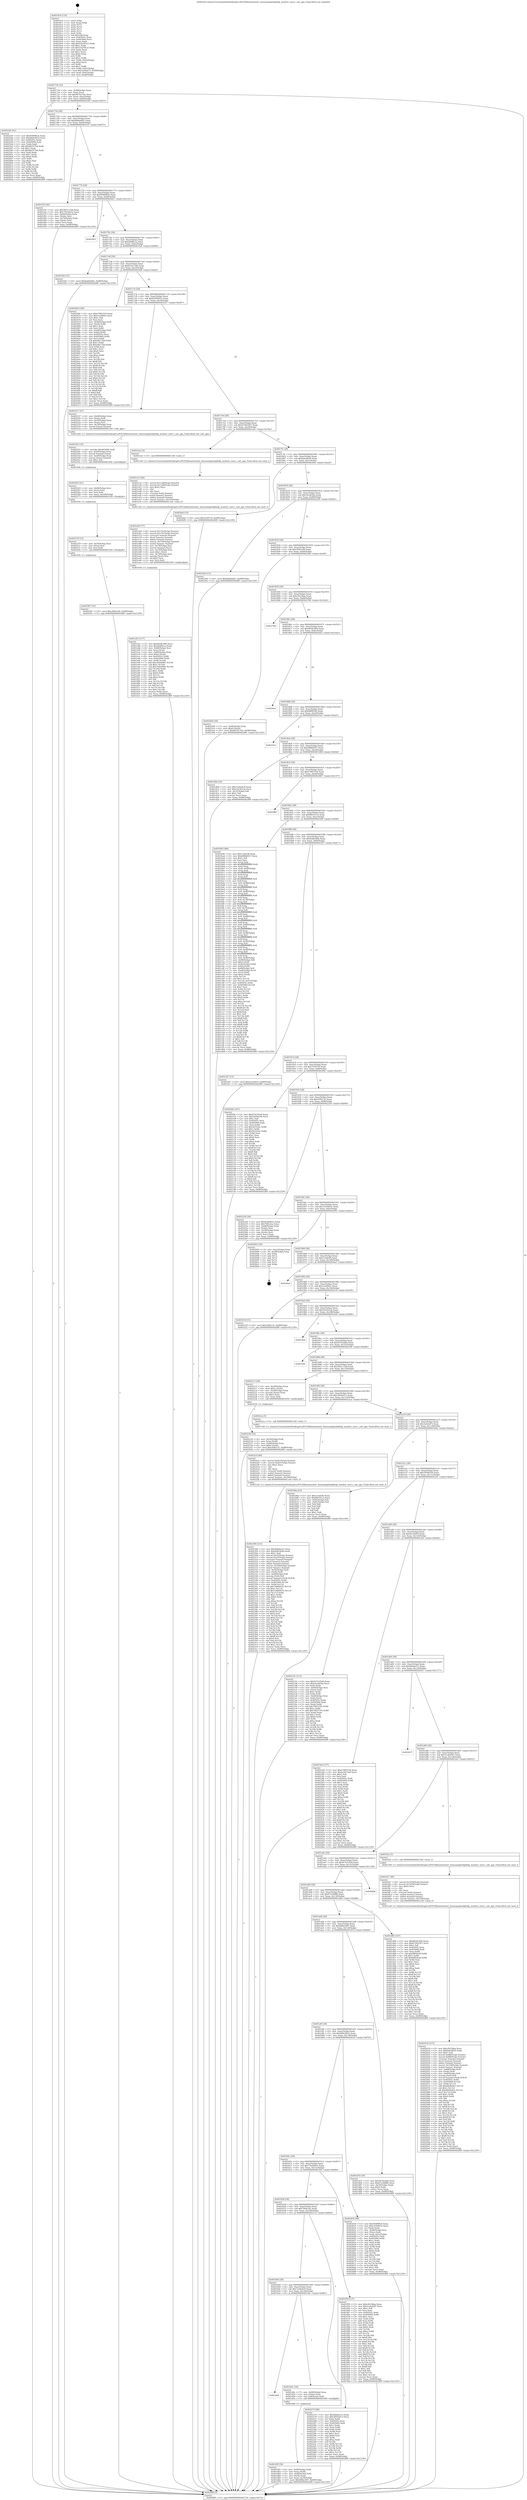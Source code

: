 digraph "0x4016c0" {
  label = "0x4016c0 (/mnt/c/Users/mathe/Desktop/tcc/POCII/binaries/extr_linuxsamplesbpfxdp_monitor_user.c_calc_pps_Final-ollvm.out::main(0))"
  labelloc = "t"
  node[shape=record]

  Entry [label="",width=0.3,height=0.3,shape=circle,fillcolor=black,style=filled]
  "0x401734" [label="{
     0x401734 [32]\l
     | [instrs]\l
     &nbsp;&nbsp;0x401734 \<+6\>: mov -0x98(%rbp),%eax\l
     &nbsp;&nbsp;0x40173a \<+2\>: mov %eax,%ecx\l
     &nbsp;&nbsp;0x40173c \<+6\>: sub $0x867b1342,%ecx\l
     &nbsp;&nbsp;0x401742 \<+6\>: mov %eax,-0xac(%rbp)\l
     &nbsp;&nbsp;0x401748 \<+6\>: mov %ecx,-0xb0(%rbp)\l
     &nbsp;&nbsp;0x40174e \<+6\>: je 00000000004025d5 \<main+0xf15\>\l
  }"]
  "0x4025d5" [label="{
     0x4025d5 [91]\l
     | [instrs]\l
     &nbsp;&nbsp;0x4025d5 \<+5\>: mov $0x958f9824,%eax\l
     &nbsp;&nbsp;0x4025da \<+5\>: mov $0x68dc6832,%ecx\l
     &nbsp;&nbsp;0x4025df \<+7\>: mov 0x40505c,%edx\l
     &nbsp;&nbsp;0x4025e6 \<+7\>: mov 0x405060,%esi\l
     &nbsp;&nbsp;0x4025ed \<+2\>: mov %edx,%edi\l
     &nbsp;&nbsp;0x4025ef \<+6\>: add $0x6fe557bd,%edi\l
     &nbsp;&nbsp;0x4025f5 \<+3\>: sub $0x1,%edi\l
     &nbsp;&nbsp;0x4025f8 \<+6\>: sub $0x6fe557bd,%edi\l
     &nbsp;&nbsp;0x4025fe \<+3\>: imul %edi,%edx\l
     &nbsp;&nbsp;0x402601 \<+3\>: and $0x1,%edx\l
     &nbsp;&nbsp;0x402604 \<+3\>: cmp $0x0,%edx\l
     &nbsp;&nbsp;0x402607 \<+4\>: sete %r8b\l
     &nbsp;&nbsp;0x40260b \<+3\>: cmp $0xa,%esi\l
     &nbsp;&nbsp;0x40260e \<+4\>: setl %r9b\l
     &nbsp;&nbsp;0x402612 \<+3\>: mov %r8b,%r10b\l
     &nbsp;&nbsp;0x402615 \<+3\>: and %r9b,%r10b\l
     &nbsp;&nbsp;0x402618 \<+3\>: xor %r9b,%r8b\l
     &nbsp;&nbsp;0x40261b \<+3\>: or %r8b,%r10b\l
     &nbsp;&nbsp;0x40261e \<+4\>: test $0x1,%r10b\l
     &nbsp;&nbsp;0x402622 \<+3\>: cmovne %ecx,%eax\l
     &nbsp;&nbsp;0x402625 \<+6\>: mov %eax,-0x98(%rbp)\l
     &nbsp;&nbsp;0x40262b \<+5\>: jmp 00000000004028f9 \<main+0x1239\>\l
  }"]
  "0x401754" [label="{
     0x401754 [28]\l
     | [instrs]\l
     &nbsp;&nbsp;0x401754 \<+5\>: jmp 0000000000401759 \<main+0x99\>\l
     &nbsp;&nbsp;0x401759 \<+6\>: mov -0xac(%rbp),%eax\l
     &nbsp;&nbsp;0x40175f \<+5\>: sub $0x8a8e6dd1,%eax\l
     &nbsp;&nbsp;0x401764 \<+6\>: mov %eax,-0xb4(%rbp)\l
     &nbsp;&nbsp;0x40176a \<+6\>: je 0000000000401f35 \<main+0x875\>\l
  }"]
  Exit [label="",width=0.3,height=0.3,shape=circle,fillcolor=black,style=filled,peripheries=2]
  "0x401f35" [label="{
     0x401f35 [36]\l
     | [instrs]\l
     &nbsp;&nbsp;0x401f35 \<+5\>: mov $0x382111b8,%eax\l
     &nbsp;&nbsp;0x401f3a \<+5\>: mov $0x75b2bb52,%ecx\l
     &nbsp;&nbsp;0x401f3f \<+4\>: mov -0x60(%rbp),%rdx\l
     &nbsp;&nbsp;0x401f43 \<+2\>: mov (%rdx),%esi\l
     &nbsp;&nbsp;0x401f45 \<+4\>: mov -0x70(%rbp),%rdx\l
     &nbsp;&nbsp;0x401f49 \<+2\>: cmp (%rdx),%esi\l
     &nbsp;&nbsp;0x401f4b \<+3\>: cmovl %ecx,%eax\l
     &nbsp;&nbsp;0x401f4e \<+6\>: mov %eax,-0x98(%rbp)\l
     &nbsp;&nbsp;0x401f54 \<+5\>: jmp 00000000004028f9 \<main+0x1239\>\l
  }"]
  "0x401770" [label="{
     0x401770 [28]\l
     | [instrs]\l
     &nbsp;&nbsp;0x401770 \<+5\>: jmp 0000000000401775 \<main+0xb5\>\l
     &nbsp;&nbsp;0x401775 \<+6\>: mov -0xac(%rbp),%eax\l
     &nbsp;&nbsp;0x40177b \<+5\>: sub $0x958f9824,%eax\l
     &nbsp;&nbsp;0x401780 \<+6\>: mov %eax,-0xb8(%rbp)\l
     &nbsp;&nbsp;0x401786 \<+6\>: je 00000000004028e1 \<main+0x1221\>\l
  }"]
  "0x402587" [label="{
     0x402587 [15]\l
     | [instrs]\l
     &nbsp;&nbsp;0x402587 \<+10\>: movl $0xcf081e00,-0x98(%rbp)\l
     &nbsp;&nbsp;0x402591 \<+5\>: jmp 00000000004028f9 \<main+0x1239\>\l
  }"]
  "0x4028e1" [label="{
     0x4028e1\l
  }", style=dashed]
  "0x40178c" [label="{
     0x40178c [28]\l
     | [instrs]\l
     &nbsp;&nbsp;0x40178c \<+5\>: jmp 0000000000401791 \<main+0xd1\>\l
     &nbsp;&nbsp;0x401791 \<+6\>: mov -0xac(%rbp),%eax\l
     &nbsp;&nbsp;0x401797 \<+5\>: sub $0xa6df6cca,%eax\l
     &nbsp;&nbsp;0x40179c \<+6\>: mov %eax,-0xbc(%rbp)\l
     &nbsp;&nbsp;0x4017a2 \<+6\>: je 0000000000401f26 \<main+0x866\>\l
  }"]
  "0x402578" [label="{
     0x402578 [15]\l
     | [instrs]\l
     &nbsp;&nbsp;0x402578 \<+4\>: mov -0x50(%rbp),%rsi\l
     &nbsp;&nbsp;0x40257c \<+3\>: mov (%rsi),%rsi\l
     &nbsp;&nbsp;0x40257f \<+3\>: mov %rsi,%rdi\l
     &nbsp;&nbsp;0x402582 \<+5\>: call 0000000000401030 \<free@plt\>\l
     | [calls]\l
     &nbsp;&nbsp;0x401030 \{1\} (unknown)\l
  }"]
  "0x401f26" [label="{
     0x401f26 [15]\l
     | [instrs]\l
     &nbsp;&nbsp;0x401f26 \<+10\>: movl $0x8a8e6dd1,-0x98(%rbp)\l
     &nbsp;&nbsp;0x401f30 \<+5\>: jmp 00000000004028f9 \<main+0x1239\>\l
  }"]
  "0x4017a8" [label="{
     0x4017a8 [28]\l
     | [instrs]\l
     &nbsp;&nbsp;0x4017a8 \<+5\>: jmp 00000000004017ad \<main+0xed\>\l
     &nbsp;&nbsp;0x4017ad \<+6\>: mov -0xac(%rbp),%eax\l
     &nbsp;&nbsp;0x4017b3 \<+5\>: sub $0xb10a7c4d,%eax\l
     &nbsp;&nbsp;0x4017b8 \<+6\>: mov %eax,-0xc0(%rbp)\l
     &nbsp;&nbsp;0x4017be \<+6\>: je 000000000040246f \<main+0xdaf\>\l
  }"]
  "0x402563" [label="{
     0x402563 [21]\l
     | [instrs]\l
     &nbsp;&nbsp;0x402563 \<+4\>: mov -0x68(%rbp),%rsi\l
     &nbsp;&nbsp;0x402567 \<+3\>: mov (%rsi),%rsi\l
     &nbsp;&nbsp;0x40256a \<+3\>: mov %rsi,%rdi\l
     &nbsp;&nbsp;0x40256d \<+6\>: mov %eax,-0x164(%rbp)\l
     &nbsp;&nbsp;0x402573 \<+5\>: call 0000000000401030 \<free@plt\>\l
     | [calls]\l
     &nbsp;&nbsp;0x401030 \{1\} (unknown)\l
  }"]
  "0x40246f" [label="{
     0x40246f [169]\l
     | [instrs]\l
     &nbsp;&nbsp;0x40246f \<+5\>: mov $0xe7883334,%eax\l
     &nbsp;&nbsp;0x402474 \<+5\>: mov $0x1e26f95c,%ecx\l
     &nbsp;&nbsp;0x402479 \<+2\>: mov $0x1,%dl\l
     &nbsp;&nbsp;0x40247b \<+2\>: xor %esi,%esi\l
     &nbsp;&nbsp;0x40247d \<+4\>: mov -0x48(%rbp),%rdi\l
     &nbsp;&nbsp;0x402481 \<+3\>: mov (%rdi),%r8d\l
     &nbsp;&nbsp;0x402484 \<+3\>: sub $0x1,%esi\l
     &nbsp;&nbsp;0x402487 \<+3\>: sub %esi,%r8d\l
     &nbsp;&nbsp;0x40248a \<+4\>: mov -0x48(%rbp),%rdi\l
     &nbsp;&nbsp;0x40248e \<+3\>: mov %r8d,(%rdi)\l
     &nbsp;&nbsp;0x402491 \<+7\>: mov 0x40505c,%esi\l
     &nbsp;&nbsp;0x402498 \<+8\>: mov 0x405060,%r8d\l
     &nbsp;&nbsp;0x4024a0 \<+3\>: mov %esi,%r9d\l
     &nbsp;&nbsp;0x4024a3 \<+7\>: sub $0xef6c726f,%r9d\l
     &nbsp;&nbsp;0x4024aa \<+4\>: sub $0x1,%r9d\l
     &nbsp;&nbsp;0x4024ae \<+7\>: add $0xef6c726f,%r9d\l
     &nbsp;&nbsp;0x4024b5 \<+4\>: imul %r9d,%esi\l
     &nbsp;&nbsp;0x4024b9 \<+3\>: and $0x1,%esi\l
     &nbsp;&nbsp;0x4024bc \<+3\>: cmp $0x0,%esi\l
     &nbsp;&nbsp;0x4024bf \<+4\>: sete %r10b\l
     &nbsp;&nbsp;0x4024c3 \<+4\>: cmp $0xa,%r8d\l
     &nbsp;&nbsp;0x4024c7 \<+4\>: setl %r11b\l
     &nbsp;&nbsp;0x4024cb \<+3\>: mov %r10b,%bl\l
     &nbsp;&nbsp;0x4024ce \<+3\>: xor $0xff,%bl\l
     &nbsp;&nbsp;0x4024d1 \<+3\>: mov %r11b,%r14b\l
     &nbsp;&nbsp;0x4024d4 \<+4\>: xor $0xff,%r14b\l
     &nbsp;&nbsp;0x4024d8 \<+3\>: xor $0x0,%dl\l
     &nbsp;&nbsp;0x4024db \<+3\>: mov %bl,%r15b\l
     &nbsp;&nbsp;0x4024de \<+4\>: and $0x0,%r15b\l
     &nbsp;&nbsp;0x4024e2 \<+3\>: and %dl,%r10b\l
     &nbsp;&nbsp;0x4024e5 \<+3\>: mov %r14b,%r12b\l
     &nbsp;&nbsp;0x4024e8 \<+4\>: and $0x0,%r12b\l
     &nbsp;&nbsp;0x4024ec \<+3\>: and %dl,%r11b\l
     &nbsp;&nbsp;0x4024ef \<+3\>: or %r10b,%r15b\l
     &nbsp;&nbsp;0x4024f2 \<+3\>: or %r11b,%r12b\l
     &nbsp;&nbsp;0x4024f5 \<+3\>: xor %r12b,%r15b\l
     &nbsp;&nbsp;0x4024f8 \<+3\>: or %r14b,%bl\l
     &nbsp;&nbsp;0x4024fb \<+3\>: xor $0xff,%bl\l
     &nbsp;&nbsp;0x4024fe \<+3\>: or $0x0,%dl\l
     &nbsp;&nbsp;0x402501 \<+2\>: and %dl,%bl\l
     &nbsp;&nbsp;0x402503 \<+3\>: or %bl,%r15b\l
     &nbsp;&nbsp;0x402506 \<+4\>: test $0x1,%r15b\l
     &nbsp;&nbsp;0x40250a \<+3\>: cmovne %ecx,%eax\l
     &nbsp;&nbsp;0x40250d \<+6\>: mov %eax,-0x98(%rbp)\l
     &nbsp;&nbsp;0x402513 \<+5\>: jmp 00000000004028f9 \<main+0x1239\>\l
  }"]
  "0x4017c4" [label="{
     0x4017c4 [28]\l
     | [instrs]\l
     &nbsp;&nbsp;0x4017c4 \<+5\>: jmp 00000000004017c9 \<main+0x109\>\l
     &nbsp;&nbsp;0x4017c9 \<+6\>: mov -0xac(%rbp),%eax\l
     &nbsp;&nbsp;0x4017cf \<+5\>: sub $0xb269d03c,%eax\l
     &nbsp;&nbsp;0x4017d4 \<+6\>: mov %eax,-0xc4(%rbp)\l
     &nbsp;&nbsp;0x4017da \<+6\>: je 0000000000402527 \<main+0xe67\>\l
  }"]
  "0x402542" [label="{
     0x402542 [33]\l
     | [instrs]\l
     &nbsp;&nbsp;0x402542 \<+10\>: movabs $0x4030d6,%rdi\l
     &nbsp;&nbsp;0x40254c \<+4\>: mov -0x40(%rbp),%rax\l
     &nbsp;&nbsp;0x402550 \<+4\>: movsd %xmm0,(%rax)\l
     &nbsp;&nbsp;0x402554 \<+4\>: mov -0x40(%rbp),%rax\l
     &nbsp;&nbsp;0x402558 \<+4\>: movsd (%rax),%xmm0\l
     &nbsp;&nbsp;0x40255c \<+2\>: mov $0x1,%al\l
     &nbsp;&nbsp;0x40255e \<+5\>: call 0000000000401040 \<printf@plt\>\l
     | [calls]\l
     &nbsp;&nbsp;0x401040 \{1\} (unknown)\l
  }"]
  "0x402527" [label="{
     0x402527 [27]\l
     | [instrs]\l
     &nbsp;&nbsp;0x402527 \<+4\>: mov -0x68(%rbp),%rax\l
     &nbsp;&nbsp;0x40252b \<+3\>: mov (%rax),%rdi\l
     &nbsp;&nbsp;0x40252e \<+4\>: mov -0x50(%rbp),%rax\l
     &nbsp;&nbsp;0x402532 \<+3\>: mov (%rax),%rsi\l
     &nbsp;&nbsp;0x402535 \<+4\>: mov -0x78(%rbp),%rax\l
     &nbsp;&nbsp;0x402539 \<+4\>: movsd (%rax),%xmm0\l
     &nbsp;&nbsp;0x40253d \<+5\>: call 0000000000401240 \<calc_pps\>\l
     | [calls]\l
     &nbsp;&nbsp;0x401240 \{1\} (/mnt/c/Users/mathe/Desktop/tcc/POCII/binaries/extr_linuxsamplesbpfxdp_monitor_user.c_calc_pps_Final-ollvm.out::calc_pps)\l
  }"]
  "0x4017e0" [label="{
     0x4017e0 [28]\l
     | [instrs]\l
     &nbsp;&nbsp;0x4017e0 \<+5\>: jmp 00000000004017e5 \<main+0x125\>\l
     &nbsp;&nbsp;0x4017e5 \<+6\>: mov -0xac(%rbp),%eax\l
     &nbsp;&nbsp;0x4017eb \<+5\>: sub $0xb7492567,%eax\l
     &nbsp;&nbsp;0x4017f0 \<+6\>: mov %eax,-0xc8(%rbp)\l
     &nbsp;&nbsp;0x4017f6 \<+6\>: je 0000000000401e2e \<main+0x76e\>\l
  }"]
  "0x402300" [label="{
     0x402300 [215]\l
     | [instrs]\l
     &nbsp;&nbsp;0x402300 \<+5\>: mov $0x4bbda215,%ecx\l
     &nbsp;&nbsp;0x402305 \<+5\>: mov $0xfedb344b,%edx\l
     &nbsp;&nbsp;0x40230a \<+3\>: mov $0x1,%sil\l
     &nbsp;&nbsp;0x40230d \<+8\>: movsd 0xcf3(%rip),%xmm1\l
     &nbsp;&nbsp;0x402315 \<+8\>: movsd 0xcf3(%rip),%xmm2\l
     &nbsp;&nbsp;0x40231d \<+4\>: cvtss2sd %xmm0,%xmm0\l
     &nbsp;&nbsp;0x402321 \<+4\>: divsd %xmm2,%xmm0\l
     &nbsp;&nbsp;0x402325 \<+4\>: addsd %xmm0,%xmm1\l
     &nbsp;&nbsp;0x402329 \<+8\>: movsd -0x160(%rbp),%xmm0\l
     &nbsp;&nbsp;0x402331 \<+4\>: mulsd %xmm1,%xmm0\l
     &nbsp;&nbsp;0x402335 \<+4\>: mov -0x50(%rbp),%rdi\l
     &nbsp;&nbsp;0x402339 \<+3\>: mov (%rdi),%rdi\l
     &nbsp;&nbsp;0x40233c \<+4\>: mov -0x48(%rbp),%r8\l
     &nbsp;&nbsp;0x402340 \<+3\>: movslq (%r8),%r8\l
     &nbsp;&nbsp;0x402343 \<+6\>: movsd %xmm0,(%rdi,%r8,8)\l
     &nbsp;&nbsp;0x402349 \<+8\>: mov 0x40505c,%r9d\l
     &nbsp;&nbsp;0x402351 \<+8\>: mov 0x405060,%r10d\l
     &nbsp;&nbsp;0x402359 \<+3\>: mov %r9d,%r11d\l
     &nbsp;&nbsp;0x40235c \<+7\>: sub $0x7dd00035,%r11d\l
     &nbsp;&nbsp;0x402363 \<+4\>: sub $0x1,%r11d\l
     &nbsp;&nbsp;0x402367 \<+7\>: add $0x7dd00035,%r11d\l
     &nbsp;&nbsp;0x40236e \<+4\>: imul %r11d,%r9d\l
     &nbsp;&nbsp;0x402372 \<+4\>: and $0x1,%r9d\l
     &nbsp;&nbsp;0x402376 \<+4\>: cmp $0x0,%r9d\l
     &nbsp;&nbsp;0x40237a \<+3\>: sete %bl\l
     &nbsp;&nbsp;0x40237d \<+4\>: cmp $0xa,%r10d\l
     &nbsp;&nbsp;0x402381 \<+4\>: setl %r14b\l
     &nbsp;&nbsp;0x402385 \<+3\>: mov %bl,%r15b\l
     &nbsp;&nbsp;0x402388 \<+4\>: xor $0xff,%r15b\l
     &nbsp;&nbsp;0x40238c \<+3\>: mov %r14b,%r12b\l
     &nbsp;&nbsp;0x40238f \<+4\>: xor $0xff,%r12b\l
     &nbsp;&nbsp;0x402393 \<+4\>: xor $0x0,%sil\l
     &nbsp;&nbsp;0x402397 \<+3\>: mov %r15b,%r13b\l
     &nbsp;&nbsp;0x40239a \<+4\>: and $0x0,%r13b\l
     &nbsp;&nbsp;0x40239e \<+3\>: and %sil,%bl\l
     &nbsp;&nbsp;0x4023a1 \<+3\>: mov %r12b,%dil\l
     &nbsp;&nbsp;0x4023a4 \<+4\>: and $0x0,%dil\l
     &nbsp;&nbsp;0x4023a8 \<+3\>: and %sil,%r14b\l
     &nbsp;&nbsp;0x4023ab \<+3\>: or %bl,%r13b\l
     &nbsp;&nbsp;0x4023ae \<+3\>: or %r14b,%dil\l
     &nbsp;&nbsp;0x4023b1 \<+3\>: xor %dil,%r13b\l
     &nbsp;&nbsp;0x4023b4 \<+3\>: or %r12b,%r15b\l
     &nbsp;&nbsp;0x4023b7 \<+4\>: xor $0xff,%r15b\l
     &nbsp;&nbsp;0x4023bb \<+4\>: or $0x0,%sil\l
     &nbsp;&nbsp;0x4023bf \<+3\>: and %sil,%r15b\l
     &nbsp;&nbsp;0x4023c2 \<+3\>: or %r15b,%r13b\l
     &nbsp;&nbsp;0x4023c5 \<+4\>: test $0x1,%r13b\l
     &nbsp;&nbsp;0x4023c9 \<+3\>: cmovne %edx,%ecx\l
     &nbsp;&nbsp;0x4023cc \<+6\>: mov %ecx,-0x98(%rbp)\l
     &nbsp;&nbsp;0x4023d2 \<+5\>: jmp 00000000004028f9 \<main+0x1239\>\l
  }"]
  "0x401e2e" [label="{
     0x401e2e [5]\l
     | [instrs]\l
     &nbsp;&nbsp;0x401e2e \<+5\>: call 0000000000401160 \<next_i\>\l
     | [calls]\l
     &nbsp;&nbsp;0x401160 \{1\} (/mnt/c/Users/mathe/Desktop/tcc/POCII/binaries/extr_linuxsamplesbpfxdp_monitor_user.c_calc_pps_Final-ollvm.out::next_i)\l
  }"]
  "0x4017fc" [label="{
     0x4017fc [28]\l
     | [instrs]\l
     &nbsp;&nbsp;0x4017fc \<+5\>: jmp 0000000000401801 \<main+0x141\>\l
     &nbsp;&nbsp;0x401801 \<+6\>: mov -0xac(%rbp),%eax\l
     &nbsp;&nbsp;0x401807 \<+5\>: sub $0xbdcef629,%eax\l
     &nbsp;&nbsp;0x40180c \<+6\>: mov %eax,-0xcc(%rbp)\l
     &nbsp;&nbsp;0x401812 \<+6\>: je 00000000004020ef \<main+0xa2f\>\l
  }"]
  "0x4022cf" [label="{
     0x4022cf [49]\l
     | [instrs]\l
     &nbsp;&nbsp;0x4022cf \<+8\>: movsd 0xd41(%rip),%xmm0\l
     &nbsp;&nbsp;0x4022d7 \<+8\>: movsd 0xd41(%rip),%xmm1\l
     &nbsp;&nbsp;0x4022df \<+5\>: mov $0x2,%ecx\l
     &nbsp;&nbsp;0x4022e4 \<+1\>: cltd\l
     &nbsp;&nbsp;0x4022e5 \<+2\>: idiv %ecx\l
     &nbsp;&nbsp;0x4022e7 \<+4\>: cvtsi2sd %edx,%xmm2\l
     &nbsp;&nbsp;0x4022eb \<+4\>: mulsd %xmm2,%xmm1\l
     &nbsp;&nbsp;0x4022ef \<+4\>: addsd %xmm0,%xmm1\l
     &nbsp;&nbsp;0x4022f3 \<+8\>: movsd %xmm1,-0x160(%rbp)\l
     &nbsp;&nbsp;0x4022fb \<+5\>: call 00000000004011a0 \<next_f\>\l
     | [calls]\l
     &nbsp;&nbsp;0x4011a0 \{1\} (/mnt/c/Users/mathe/Desktop/tcc/POCII/binaries/extr_linuxsamplesbpfxdp_monitor_user.c_calc_pps_Final-ollvm.out::next_f)\l
  }"]
  "0x4020ef" [label="{
     0x4020ef [15]\l
     | [instrs]\l
     &nbsp;&nbsp;0x4020ef \<+10\>: movl $0x31097e9,-0x98(%rbp)\l
     &nbsp;&nbsp;0x4020f9 \<+5\>: jmp 00000000004028f9 \<main+0x1239\>\l
  }"]
  "0x401818" [label="{
     0x401818 [28]\l
     | [instrs]\l
     &nbsp;&nbsp;0x401818 \<+5\>: jmp 000000000040181d \<main+0x15d\>\l
     &nbsp;&nbsp;0x40181d \<+6\>: mov -0xac(%rbp),%eax\l
     &nbsp;&nbsp;0x401823 \<+5\>: sub $0xc6ca834a,%eax\l
     &nbsp;&nbsp;0x401828 \<+6\>: mov %eax,-0xd0(%rbp)\l
     &nbsp;&nbsp;0x40182e \<+6\>: je 0000000000402204 \<main+0xb44\>\l
  }"]
  "0x402230" [label="{
     0x402230 [32]\l
     | [instrs]\l
     &nbsp;&nbsp;0x402230 \<+4\>: mov -0x50(%rbp),%rdi\l
     &nbsp;&nbsp;0x402234 \<+3\>: mov %rax,(%rdi)\l
     &nbsp;&nbsp;0x402237 \<+4\>: mov -0x48(%rbp),%rax\l
     &nbsp;&nbsp;0x40223b \<+6\>: movl $0x0,(%rax)\l
     &nbsp;&nbsp;0x402241 \<+10\>: movl $0xc94b132,-0x98(%rbp)\l
     &nbsp;&nbsp;0x40224b \<+5\>: jmp 00000000004028f9 \<main+0x1239\>\l
  }"]
  "0x402204" [label="{
     0x402204 [15]\l
     | [instrs]\l
     &nbsp;&nbsp;0x402204 \<+10\>: movl $0x8a8e6dd1,-0x98(%rbp)\l
     &nbsp;&nbsp;0x40220e \<+5\>: jmp 00000000004028f9 \<main+0x1239\>\l
  }"]
  "0x401834" [label="{
     0x401834 [28]\l
     | [instrs]\l
     &nbsp;&nbsp;0x401834 \<+5\>: jmp 0000000000401839 \<main+0x179\>\l
     &nbsp;&nbsp;0x401839 \<+6\>: mov -0xac(%rbp),%eax\l
     &nbsp;&nbsp;0x40183f \<+5\>: sub $0xcf081e00,%eax\l
     &nbsp;&nbsp;0x401844 \<+6\>: mov %eax,-0xd4(%rbp)\l
     &nbsp;&nbsp;0x40184a \<+6\>: je 00000000004025b9 \<main+0xef9\>\l
  }"]
  "0x402018" [label="{
     0x402018 [215]\l
     | [instrs]\l
     &nbsp;&nbsp;0x402018 \<+5\>: mov $0xcf4238aa,%ecx\l
     &nbsp;&nbsp;0x40201d \<+5\>: mov $0xbdcef629,%edx\l
     &nbsp;&nbsp;0x402022 \<+3\>: mov $0x1,%sil\l
     &nbsp;&nbsp;0x402025 \<+8\>: movsd 0xfdb(%rip),%xmm1\l
     &nbsp;&nbsp;0x40202d \<+8\>: movsd 0xfdb(%rip),%xmm2\l
     &nbsp;&nbsp;0x402035 \<+4\>: cvtss2sd %xmm0,%xmm0\l
     &nbsp;&nbsp;0x402039 \<+4\>: divsd %xmm2,%xmm0\l
     &nbsp;&nbsp;0x40203d \<+4\>: addsd %xmm0,%xmm1\l
     &nbsp;&nbsp;0x402041 \<+8\>: movsd -0x158(%rbp),%xmm0\l
     &nbsp;&nbsp;0x402049 \<+4\>: mulsd %xmm1,%xmm0\l
     &nbsp;&nbsp;0x40204d \<+4\>: mov -0x68(%rbp),%rdi\l
     &nbsp;&nbsp;0x402051 \<+3\>: mov (%rdi),%rdi\l
     &nbsp;&nbsp;0x402054 \<+4\>: mov -0x60(%rbp),%r8\l
     &nbsp;&nbsp;0x402058 \<+3\>: movslq (%r8),%r8\l
     &nbsp;&nbsp;0x40205b \<+6\>: movsd %xmm0,(%rdi,%r8,8)\l
     &nbsp;&nbsp;0x402061 \<+8\>: mov 0x40505c,%r9d\l
     &nbsp;&nbsp;0x402069 \<+8\>: mov 0x405060,%r10d\l
     &nbsp;&nbsp;0x402071 \<+3\>: mov %r9d,%r11d\l
     &nbsp;&nbsp;0x402074 \<+7\>: add $0xdde8e9e1,%r11d\l
     &nbsp;&nbsp;0x40207b \<+4\>: sub $0x1,%r11d\l
     &nbsp;&nbsp;0x40207f \<+7\>: sub $0xdde8e9e1,%r11d\l
     &nbsp;&nbsp;0x402086 \<+4\>: imul %r11d,%r9d\l
     &nbsp;&nbsp;0x40208a \<+4\>: and $0x1,%r9d\l
     &nbsp;&nbsp;0x40208e \<+4\>: cmp $0x0,%r9d\l
     &nbsp;&nbsp;0x402092 \<+3\>: sete %bl\l
     &nbsp;&nbsp;0x402095 \<+4\>: cmp $0xa,%r10d\l
     &nbsp;&nbsp;0x402099 \<+4\>: setl %r14b\l
     &nbsp;&nbsp;0x40209d \<+3\>: mov %bl,%r15b\l
     &nbsp;&nbsp;0x4020a0 \<+4\>: xor $0xff,%r15b\l
     &nbsp;&nbsp;0x4020a4 \<+3\>: mov %r14b,%r12b\l
     &nbsp;&nbsp;0x4020a7 \<+4\>: xor $0xff,%r12b\l
     &nbsp;&nbsp;0x4020ab \<+4\>: xor $0x1,%sil\l
     &nbsp;&nbsp;0x4020af \<+3\>: mov %r15b,%r13b\l
     &nbsp;&nbsp;0x4020b2 \<+4\>: and $0xff,%r13b\l
     &nbsp;&nbsp;0x4020b6 \<+3\>: and %sil,%bl\l
     &nbsp;&nbsp;0x4020b9 \<+3\>: mov %r12b,%dil\l
     &nbsp;&nbsp;0x4020bc \<+4\>: and $0xff,%dil\l
     &nbsp;&nbsp;0x4020c0 \<+3\>: and %sil,%r14b\l
     &nbsp;&nbsp;0x4020c3 \<+3\>: or %bl,%r13b\l
     &nbsp;&nbsp;0x4020c6 \<+3\>: or %r14b,%dil\l
     &nbsp;&nbsp;0x4020c9 \<+3\>: xor %dil,%r13b\l
     &nbsp;&nbsp;0x4020cc \<+3\>: or %r12b,%r15b\l
     &nbsp;&nbsp;0x4020cf \<+4\>: xor $0xff,%r15b\l
     &nbsp;&nbsp;0x4020d3 \<+4\>: or $0x1,%sil\l
     &nbsp;&nbsp;0x4020d7 \<+3\>: and %sil,%r15b\l
     &nbsp;&nbsp;0x4020da \<+3\>: or %r15b,%r13b\l
     &nbsp;&nbsp;0x4020dd \<+4\>: test $0x1,%r13b\l
     &nbsp;&nbsp;0x4020e1 \<+3\>: cmovne %edx,%ecx\l
     &nbsp;&nbsp;0x4020e4 \<+6\>: mov %ecx,-0x98(%rbp)\l
     &nbsp;&nbsp;0x4020ea \<+5\>: jmp 00000000004028f9 \<main+0x1239\>\l
  }"]
  "0x4025b9" [label="{
     0x4025b9 [28]\l
     | [instrs]\l
     &nbsp;&nbsp;0x4025b9 \<+7\>: mov -0x90(%rbp),%rax\l
     &nbsp;&nbsp;0x4025c0 \<+6\>: movl $0x0,(%rax)\l
     &nbsp;&nbsp;0x4025c6 \<+10\>: movl $0x867b1342,-0x98(%rbp)\l
     &nbsp;&nbsp;0x4025d0 \<+5\>: jmp 00000000004028f9 \<main+0x1239\>\l
  }"]
  "0x401850" [label="{
     0x401850 [28]\l
     | [instrs]\l
     &nbsp;&nbsp;0x401850 \<+5\>: jmp 0000000000401855 \<main+0x195\>\l
     &nbsp;&nbsp;0x401855 \<+6\>: mov -0xac(%rbp),%eax\l
     &nbsp;&nbsp;0x40185b \<+5\>: sub $0xcf4238aa,%eax\l
     &nbsp;&nbsp;0x401860 \<+6\>: mov %eax,-0xd8(%rbp)\l
     &nbsp;&nbsp;0x401866 \<+6\>: je 000000000040278d \<main+0x10cd\>\l
  }"]
  "0x401fe7" [label="{
     0x401fe7 [49]\l
     | [instrs]\l
     &nbsp;&nbsp;0x401fe7 \<+8\>: movsd 0x1029(%rip),%xmm0\l
     &nbsp;&nbsp;0x401fef \<+8\>: movsd 0x1029(%rip),%xmm1\l
     &nbsp;&nbsp;0x401ff7 \<+5\>: mov $0x2,%ecx\l
     &nbsp;&nbsp;0x401ffc \<+1\>: cltd\l
     &nbsp;&nbsp;0x401ffd \<+2\>: idiv %ecx\l
     &nbsp;&nbsp;0x401fff \<+4\>: cvtsi2sd %edx,%xmm2\l
     &nbsp;&nbsp;0x402003 \<+4\>: mulsd %xmm2,%xmm1\l
     &nbsp;&nbsp;0x402007 \<+4\>: addsd %xmm0,%xmm1\l
     &nbsp;&nbsp;0x40200b \<+8\>: movsd %xmm1,-0x158(%rbp)\l
     &nbsp;&nbsp;0x402013 \<+5\>: call 00000000004011a0 \<next_f\>\l
     | [calls]\l
     &nbsp;&nbsp;0x4011a0 \{1\} (/mnt/c/Users/mathe/Desktop/tcc/POCII/binaries/extr_linuxsamplesbpfxdp_monitor_user.c_calc_pps_Final-ollvm.out::next_f)\l
  }"]
  "0x40278d" [label="{
     0x40278d\l
  }", style=dashed]
  "0x40186c" [label="{
     0x40186c [28]\l
     | [instrs]\l
     &nbsp;&nbsp;0x40186c \<+5\>: jmp 0000000000401871 \<main+0x1b1\>\l
     &nbsp;&nbsp;0x401871 \<+6\>: mov -0xac(%rbp),%eax\l
     &nbsp;&nbsp;0x401877 \<+5\>: sub $0xd656c490,%eax\l
     &nbsp;&nbsp;0x40187c \<+6\>: mov %eax,-0xdc(%rbp)\l
     &nbsp;&nbsp;0x401882 \<+6\>: je 00000000004026ea \<main+0x102a\>\l
  }"]
  "0x401eb1" [label="{
     0x401eb1 [117]\l
     | [instrs]\l
     &nbsp;&nbsp;0x401eb1 \<+5\>: mov $0xd656c490,%ecx\l
     &nbsp;&nbsp;0x401eb6 \<+5\>: mov $0xa6df6cca,%edx\l
     &nbsp;&nbsp;0x401ebb \<+4\>: mov -0x68(%rbp),%rsi\l
     &nbsp;&nbsp;0x401ebf \<+3\>: mov %rax,(%rsi)\l
     &nbsp;&nbsp;0x401ec2 \<+4\>: mov -0x60(%rbp),%rax\l
     &nbsp;&nbsp;0x401ec6 \<+6\>: movl $0x0,(%rax)\l
     &nbsp;&nbsp;0x401ecc \<+8\>: mov 0x40505c,%r8d\l
     &nbsp;&nbsp;0x401ed4 \<+8\>: mov 0x405060,%r9d\l
     &nbsp;&nbsp;0x401edc \<+3\>: mov %r8d,%r10d\l
     &nbsp;&nbsp;0x401edf \<+7\>: add $0x344e6981,%r10d\l
     &nbsp;&nbsp;0x401ee6 \<+4\>: sub $0x1,%r10d\l
     &nbsp;&nbsp;0x401eea \<+7\>: sub $0x344e6981,%r10d\l
     &nbsp;&nbsp;0x401ef1 \<+4\>: imul %r10d,%r8d\l
     &nbsp;&nbsp;0x401ef5 \<+4\>: and $0x1,%r8d\l
     &nbsp;&nbsp;0x401ef9 \<+4\>: cmp $0x0,%r8d\l
     &nbsp;&nbsp;0x401efd \<+4\>: sete %r11b\l
     &nbsp;&nbsp;0x401f01 \<+4\>: cmp $0xa,%r9d\l
     &nbsp;&nbsp;0x401f05 \<+3\>: setl %bl\l
     &nbsp;&nbsp;0x401f08 \<+3\>: mov %r11b,%r14b\l
     &nbsp;&nbsp;0x401f0b \<+3\>: and %bl,%r14b\l
     &nbsp;&nbsp;0x401f0e \<+3\>: xor %bl,%r11b\l
     &nbsp;&nbsp;0x401f11 \<+3\>: or %r11b,%r14b\l
     &nbsp;&nbsp;0x401f14 \<+4\>: test $0x1,%r14b\l
     &nbsp;&nbsp;0x401f18 \<+3\>: cmovne %edx,%ecx\l
     &nbsp;&nbsp;0x401f1b \<+6\>: mov %ecx,-0x98(%rbp)\l
     &nbsp;&nbsp;0x401f21 \<+5\>: jmp 00000000004028f9 \<main+0x1239\>\l
  }"]
  "0x4026ea" [label="{
     0x4026ea\l
  }", style=dashed]
  "0x401888" [label="{
     0x401888 [28]\l
     | [instrs]\l
     &nbsp;&nbsp;0x401888 \<+5\>: jmp 000000000040188d \<main+0x1cd\>\l
     &nbsp;&nbsp;0x40188d \<+6\>: mov -0xac(%rbp),%eax\l
     &nbsp;&nbsp;0x401893 \<+5\>: sub $0xd8f8f549,%eax\l
     &nbsp;&nbsp;0x401898 \<+6\>: mov %eax,-0xe0(%rbp)\l
     &nbsp;&nbsp;0x40189e \<+6\>: je 00000000004025a5 \<main+0xee5\>\l
  }"]
  "0x401e64" [label="{
     0x401e64 [77]\l
     | [instrs]\l
     &nbsp;&nbsp;0x401e64 \<+8\>: movsd 0x119c(%rip),%xmm1\l
     &nbsp;&nbsp;0x401e6c \<+8\>: movsd 0x119c(%rip),%xmm2\l
     &nbsp;&nbsp;0x401e74 \<+4\>: cvtss2sd %xmm0,%xmm0\l
     &nbsp;&nbsp;0x401e78 \<+4\>: divsd %xmm2,%xmm0\l
     &nbsp;&nbsp;0x401e7c \<+4\>: addsd %xmm0,%xmm1\l
     &nbsp;&nbsp;0x401e80 \<+8\>: movsd -0x150(%rbp),%xmm0\l
     &nbsp;&nbsp;0x401e88 \<+4\>: mulsd %xmm1,%xmm0\l
     &nbsp;&nbsp;0x401e8c \<+4\>: mov -0x78(%rbp),%rsi\l
     &nbsp;&nbsp;0x401e90 \<+4\>: movsd %xmm0,(%rsi)\l
     &nbsp;&nbsp;0x401e94 \<+4\>: mov -0x70(%rbp),%rsi\l
     &nbsp;&nbsp;0x401e98 \<+6\>: movl $0x1,(%rsi)\l
     &nbsp;&nbsp;0x401e9e \<+4\>: mov -0x70(%rbp),%rsi\l
     &nbsp;&nbsp;0x401ea2 \<+3\>: movslq (%rsi),%rsi\l
     &nbsp;&nbsp;0x401ea5 \<+4\>: shl $0x3,%rsi\l
     &nbsp;&nbsp;0x401ea9 \<+3\>: mov %rsi,%rdi\l
     &nbsp;&nbsp;0x401eac \<+5\>: call 0000000000401050 \<malloc@plt\>\l
     | [calls]\l
     &nbsp;&nbsp;0x401050 \{1\} (unknown)\l
  }"]
  "0x4025a5" [label="{
     0x4025a5\l
  }", style=dashed]
  "0x4018a4" [label="{
     0x4018a4 [28]\l
     | [instrs]\l
     &nbsp;&nbsp;0x4018a4 \<+5\>: jmp 00000000004018a9 \<main+0x1e9\>\l
     &nbsp;&nbsp;0x4018a9 \<+6\>: mov -0xac(%rbp),%eax\l
     &nbsp;&nbsp;0x4018af \<+5\>: sub $0xd98b4937,%eax\l
     &nbsp;&nbsp;0x4018b4 \<+6\>: mov %eax,-0xe4(%rbp)\l
     &nbsp;&nbsp;0x4018ba \<+6\>: je 0000000000401d0d \<main+0x64d\>\l
  }"]
  "0x401e33" [label="{
     0x401e33 [49]\l
     | [instrs]\l
     &nbsp;&nbsp;0x401e33 \<+8\>: movsd 0x11dd(%rip),%xmm0\l
     &nbsp;&nbsp;0x401e3b \<+8\>: movsd 0x11dd(%rip),%xmm1\l
     &nbsp;&nbsp;0x401e43 \<+5\>: mov $0x2,%ecx\l
     &nbsp;&nbsp;0x401e48 \<+1\>: cltd\l
     &nbsp;&nbsp;0x401e49 \<+2\>: idiv %ecx\l
     &nbsp;&nbsp;0x401e4b \<+4\>: cvtsi2sd %edx,%xmm2\l
     &nbsp;&nbsp;0x401e4f \<+4\>: mulsd %xmm2,%xmm1\l
     &nbsp;&nbsp;0x401e53 \<+4\>: addsd %xmm0,%xmm1\l
     &nbsp;&nbsp;0x401e57 \<+8\>: movsd %xmm1,-0x150(%rbp)\l
     &nbsp;&nbsp;0x401e5f \<+5\>: call 00000000004011a0 \<next_f\>\l
     | [calls]\l
     &nbsp;&nbsp;0x4011a0 \{1\} (/mnt/c/Users/mathe/Desktop/tcc/POCII/binaries/extr_linuxsamplesbpfxdp_monitor_user.c_calc_pps_Final-ollvm.out::next_f)\l
  }"]
  "0x401d0d" [label="{
     0x401d0d [30]\l
     | [instrs]\l
     &nbsp;&nbsp;0x401d0d \<+5\>: mov $0x7a26e6c9,%eax\l
     &nbsp;&nbsp;0x401d12 \<+5\>: mov $0x24c5b1ab,%ecx\l
     &nbsp;&nbsp;0x401d17 \<+3\>: mov -0x31(%rbp),%dl\l
     &nbsp;&nbsp;0x401d1a \<+3\>: test $0x1,%dl\l
     &nbsp;&nbsp;0x401d1d \<+3\>: cmovne %ecx,%eax\l
     &nbsp;&nbsp;0x401d20 \<+6\>: mov %eax,-0x98(%rbp)\l
     &nbsp;&nbsp;0x401d26 \<+5\>: jmp 00000000004028f9 \<main+0x1239\>\l
  }"]
  "0x4018c0" [label="{
     0x4018c0 [28]\l
     | [instrs]\l
     &nbsp;&nbsp;0x4018c0 \<+5\>: jmp 00000000004018c5 \<main+0x205\>\l
     &nbsp;&nbsp;0x4018c5 \<+6\>: mov -0xac(%rbp),%eax\l
     &nbsp;&nbsp;0x4018cb \<+5\>: sub $0xe7883334,%eax\l
     &nbsp;&nbsp;0x4018d0 \<+6\>: mov %eax,-0xe8(%rbp)\l
     &nbsp;&nbsp;0x4018d6 \<+6\>: je 00000000004028b7 \<main+0x11f7\>\l
  }"]
  "0x401d5f" [label="{
     0x401d5f [30]\l
     | [instrs]\l
     &nbsp;&nbsp;0x401d5f \<+4\>: mov -0x80(%rbp),%rdi\l
     &nbsp;&nbsp;0x401d63 \<+2\>: mov %eax,(%rdi)\l
     &nbsp;&nbsp;0x401d65 \<+4\>: mov -0x80(%rbp),%rdi\l
     &nbsp;&nbsp;0x401d69 \<+2\>: mov (%rdi),%eax\l
     &nbsp;&nbsp;0x401d6b \<+3\>: mov %eax,-0x30(%rbp)\l
     &nbsp;&nbsp;0x401d6e \<+10\>: movl $0x689ac087,-0x98(%rbp)\l
     &nbsp;&nbsp;0x401d78 \<+5\>: jmp 00000000004028f9 \<main+0x1239\>\l
  }"]
  "0x4028b7" [label="{
     0x4028b7\l
  }", style=dashed]
  "0x4018dc" [label="{
     0x4018dc [28]\l
     | [instrs]\l
     &nbsp;&nbsp;0x4018dc \<+5\>: jmp 00000000004018e1 \<main+0x221\>\l
     &nbsp;&nbsp;0x4018e1 \<+6\>: mov -0xac(%rbp),%eax\l
     &nbsp;&nbsp;0x4018e7 \<+5\>: sub $0xf80161ce,%eax\l
     &nbsp;&nbsp;0x4018ec \<+6\>: mov %eax,-0xec(%rbp)\l
     &nbsp;&nbsp;0x4018f2 \<+6\>: je 0000000000401b9f \<main+0x4df\>\l
  }"]
  "0x401b60" [label="{
     0x401b60\l
  }", style=dashed]
  "0x401b9f" [label="{
     0x401b9f [366]\l
     | [instrs]\l
     &nbsp;&nbsp;0x401b9f \<+5\>: mov $0x1c4afcfb,%eax\l
     &nbsp;&nbsp;0x401ba4 \<+5\>: mov $0xd98b4937,%ecx\l
     &nbsp;&nbsp;0x401ba9 \<+2\>: mov $0x1,%dl\l
     &nbsp;&nbsp;0x401bab \<+2\>: xor %esi,%esi\l
     &nbsp;&nbsp;0x401bad \<+3\>: mov %rsp,%rdi\l
     &nbsp;&nbsp;0x401bb0 \<+4\>: add $0xfffffffffffffff0,%rdi\l
     &nbsp;&nbsp;0x401bb4 \<+3\>: mov %rdi,%rsp\l
     &nbsp;&nbsp;0x401bb7 \<+7\>: mov %rdi,-0x90(%rbp)\l
     &nbsp;&nbsp;0x401bbe \<+3\>: mov %rsp,%rdi\l
     &nbsp;&nbsp;0x401bc1 \<+4\>: add $0xfffffffffffffff0,%rdi\l
     &nbsp;&nbsp;0x401bc5 \<+3\>: mov %rdi,%rsp\l
     &nbsp;&nbsp;0x401bc8 \<+3\>: mov %rsp,%r8\l
     &nbsp;&nbsp;0x401bcb \<+4\>: add $0xfffffffffffffff0,%r8\l
     &nbsp;&nbsp;0x401bcf \<+3\>: mov %r8,%rsp\l
     &nbsp;&nbsp;0x401bd2 \<+7\>: mov %r8,-0x88(%rbp)\l
     &nbsp;&nbsp;0x401bd9 \<+3\>: mov %rsp,%r8\l
     &nbsp;&nbsp;0x401bdc \<+4\>: add $0xfffffffffffffff0,%r8\l
     &nbsp;&nbsp;0x401be0 \<+3\>: mov %r8,%rsp\l
     &nbsp;&nbsp;0x401be3 \<+4\>: mov %r8,-0x80(%rbp)\l
     &nbsp;&nbsp;0x401be7 \<+3\>: mov %rsp,%r8\l
     &nbsp;&nbsp;0x401bea \<+4\>: add $0xfffffffffffffff0,%r8\l
     &nbsp;&nbsp;0x401bee \<+3\>: mov %r8,%rsp\l
     &nbsp;&nbsp;0x401bf1 \<+4\>: mov %r8,-0x78(%rbp)\l
     &nbsp;&nbsp;0x401bf5 \<+3\>: mov %rsp,%r8\l
     &nbsp;&nbsp;0x401bf8 \<+4\>: add $0xfffffffffffffff0,%r8\l
     &nbsp;&nbsp;0x401bfc \<+3\>: mov %r8,%rsp\l
     &nbsp;&nbsp;0x401bff \<+4\>: mov %r8,-0x70(%rbp)\l
     &nbsp;&nbsp;0x401c03 \<+3\>: mov %rsp,%r8\l
     &nbsp;&nbsp;0x401c06 \<+4\>: add $0xfffffffffffffff0,%r8\l
     &nbsp;&nbsp;0x401c0a \<+3\>: mov %r8,%rsp\l
     &nbsp;&nbsp;0x401c0d \<+4\>: mov %r8,-0x68(%rbp)\l
     &nbsp;&nbsp;0x401c11 \<+3\>: mov %rsp,%r8\l
     &nbsp;&nbsp;0x401c14 \<+4\>: add $0xfffffffffffffff0,%r8\l
     &nbsp;&nbsp;0x401c18 \<+3\>: mov %r8,%rsp\l
     &nbsp;&nbsp;0x401c1b \<+4\>: mov %r8,-0x60(%rbp)\l
     &nbsp;&nbsp;0x401c1f \<+3\>: mov %rsp,%r8\l
     &nbsp;&nbsp;0x401c22 \<+4\>: add $0xfffffffffffffff0,%r8\l
     &nbsp;&nbsp;0x401c26 \<+3\>: mov %r8,%rsp\l
     &nbsp;&nbsp;0x401c29 \<+4\>: mov %r8,-0x58(%rbp)\l
     &nbsp;&nbsp;0x401c2d \<+3\>: mov %rsp,%r8\l
     &nbsp;&nbsp;0x401c30 \<+4\>: add $0xfffffffffffffff0,%r8\l
     &nbsp;&nbsp;0x401c34 \<+3\>: mov %r8,%rsp\l
     &nbsp;&nbsp;0x401c37 \<+4\>: mov %r8,-0x50(%rbp)\l
     &nbsp;&nbsp;0x401c3b \<+3\>: mov %rsp,%r8\l
     &nbsp;&nbsp;0x401c3e \<+4\>: add $0xfffffffffffffff0,%r8\l
     &nbsp;&nbsp;0x401c42 \<+3\>: mov %r8,%rsp\l
     &nbsp;&nbsp;0x401c45 \<+4\>: mov %r8,-0x48(%rbp)\l
     &nbsp;&nbsp;0x401c49 \<+3\>: mov %rsp,%r8\l
     &nbsp;&nbsp;0x401c4c \<+4\>: add $0xfffffffffffffff0,%r8\l
     &nbsp;&nbsp;0x401c50 \<+3\>: mov %r8,%rsp\l
     &nbsp;&nbsp;0x401c53 \<+4\>: mov %r8,-0x40(%rbp)\l
     &nbsp;&nbsp;0x401c57 \<+7\>: mov -0x90(%rbp),%r8\l
     &nbsp;&nbsp;0x401c5e \<+7\>: movl $0x0,(%r8)\l
     &nbsp;&nbsp;0x401c65 \<+7\>: mov -0x9c(%rbp),%r9d\l
     &nbsp;&nbsp;0x401c6c \<+3\>: mov %r9d,(%rdi)\l
     &nbsp;&nbsp;0x401c6f \<+7\>: mov -0x88(%rbp),%r8\l
     &nbsp;&nbsp;0x401c76 \<+7\>: mov -0xa8(%rbp),%r10\l
     &nbsp;&nbsp;0x401c7d \<+3\>: mov %r10,(%r8)\l
     &nbsp;&nbsp;0x401c80 \<+3\>: cmpl $0x2,(%rdi)\l
     &nbsp;&nbsp;0x401c83 \<+4\>: setne %r11b\l
     &nbsp;&nbsp;0x401c87 \<+4\>: and $0x1,%r11b\l
     &nbsp;&nbsp;0x401c8b \<+4\>: mov %r11b,-0x31(%rbp)\l
     &nbsp;&nbsp;0x401c8f \<+7\>: mov 0x40505c,%ebx\l
     &nbsp;&nbsp;0x401c96 \<+8\>: mov 0x405060,%r14d\l
     &nbsp;&nbsp;0x401c9e \<+3\>: sub $0x1,%esi\l
     &nbsp;&nbsp;0x401ca1 \<+3\>: mov %ebx,%r15d\l
     &nbsp;&nbsp;0x401ca4 \<+3\>: add %esi,%r15d\l
     &nbsp;&nbsp;0x401ca7 \<+4\>: imul %r15d,%ebx\l
     &nbsp;&nbsp;0x401cab \<+3\>: and $0x1,%ebx\l
     &nbsp;&nbsp;0x401cae \<+3\>: cmp $0x0,%ebx\l
     &nbsp;&nbsp;0x401cb1 \<+4\>: sete %r11b\l
     &nbsp;&nbsp;0x401cb5 \<+4\>: cmp $0xa,%r14d\l
     &nbsp;&nbsp;0x401cb9 \<+4\>: setl %r12b\l
     &nbsp;&nbsp;0x401cbd \<+3\>: mov %r11b,%r13b\l
     &nbsp;&nbsp;0x401cc0 \<+4\>: xor $0xff,%r13b\l
     &nbsp;&nbsp;0x401cc4 \<+3\>: mov %r12b,%sil\l
     &nbsp;&nbsp;0x401cc7 \<+4\>: xor $0xff,%sil\l
     &nbsp;&nbsp;0x401ccb \<+3\>: xor $0x1,%dl\l
     &nbsp;&nbsp;0x401cce \<+3\>: mov %r13b,%dil\l
     &nbsp;&nbsp;0x401cd1 \<+4\>: and $0xff,%dil\l
     &nbsp;&nbsp;0x401cd5 \<+3\>: and %dl,%r11b\l
     &nbsp;&nbsp;0x401cd8 \<+3\>: mov %sil,%r8b\l
     &nbsp;&nbsp;0x401cdb \<+4\>: and $0xff,%r8b\l
     &nbsp;&nbsp;0x401cdf \<+3\>: and %dl,%r12b\l
     &nbsp;&nbsp;0x401ce2 \<+3\>: or %r11b,%dil\l
     &nbsp;&nbsp;0x401ce5 \<+3\>: or %r12b,%r8b\l
     &nbsp;&nbsp;0x401ce8 \<+3\>: xor %r8b,%dil\l
     &nbsp;&nbsp;0x401ceb \<+3\>: or %sil,%r13b\l
     &nbsp;&nbsp;0x401cee \<+4\>: xor $0xff,%r13b\l
     &nbsp;&nbsp;0x401cf2 \<+3\>: or $0x1,%dl\l
     &nbsp;&nbsp;0x401cf5 \<+3\>: and %dl,%r13b\l
     &nbsp;&nbsp;0x401cf8 \<+3\>: or %r13b,%dil\l
     &nbsp;&nbsp;0x401cfb \<+4\>: test $0x1,%dil\l
     &nbsp;&nbsp;0x401cff \<+3\>: cmovne %ecx,%eax\l
     &nbsp;&nbsp;0x401d02 \<+6\>: mov %eax,-0x98(%rbp)\l
     &nbsp;&nbsp;0x401d08 \<+5\>: jmp 00000000004028f9 \<main+0x1239\>\l
  }"]
  "0x4018f8" [label="{
     0x4018f8 [28]\l
     | [instrs]\l
     &nbsp;&nbsp;0x4018f8 \<+5\>: jmp 00000000004018fd \<main+0x23d\>\l
     &nbsp;&nbsp;0x4018fd \<+6\>: mov -0xac(%rbp),%eax\l
     &nbsp;&nbsp;0x401903 \<+5\>: sub $0xfedb344b,%eax\l
     &nbsp;&nbsp;0x401908 \<+6\>: mov %eax,-0xf0(%rbp)\l
     &nbsp;&nbsp;0x40190e \<+6\>: je 00000000004023d7 \<main+0xd17\>\l
  }"]
  "0x401d4c" [label="{
     0x401d4c [19]\l
     | [instrs]\l
     &nbsp;&nbsp;0x401d4c \<+7\>: mov -0x88(%rbp),%rax\l
     &nbsp;&nbsp;0x401d53 \<+3\>: mov (%rax),%rax\l
     &nbsp;&nbsp;0x401d56 \<+4\>: mov 0x8(%rax),%rdi\l
     &nbsp;&nbsp;0x401d5a \<+5\>: call 0000000000401060 \<atoi@plt\>\l
     | [calls]\l
     &nbsp;&nbsp;0x401060 \{1\} (unknown)\l
  }"]
  "0x4023d7" [label="{
     0x4023d7 [15]\l
     | [instrs]\l
     &nbsp;&nbsp;0x4023d7 \<+10\>: movl $0x42c0491f,-0x98(%rbp)\l
     &nbsp;&nbsp;0x4023e1 \<+5\>: jmp 00000000004028f9 \<main+0x1239\>\l
  }"]
  "0x401914" [label="{
     0x401914 [28]\l
     | [instrs]\l
     &nbsp;&nbsp;0x401914 \<+5\>: jmp 0000000000401919 \<main+0x259\>\l
     &nbsp;&nbsp;0x401919 \<+6\>: mov -0xac(%rbp),%eax\l
     &nbsp;&nbsp;0x40191f \<+5\>: sub $0x31097e9,%eax\l
     &nbsp;&nbsp;0x401924 \<+6\>: mov %eax,-0xf4(%rbp)\l
     &nbsp;&nbsp;0x40192a \<+6\>: je 00000000004020fe \<main+0xa3e\>\l
  }"]
  "0x401b44" [label="{
     0x401b44 [28]\l
     | [instrs]\l
     &nbsp;&nbsp;0x401b44 \<+5\>: jmp 0000000000401b49 \<main+0x489\>\l
     &nbsp;&nbsp;0x401b49 \<+6\>: mov -0xac(%rbp),%eax\l
     &nbsp;&nbsp;0x401b4f \<+5\>: sub $0x7a26e6c9,%eax\l
     &nbsp;&nbsp;0x401b54 \<+6\>: mov %eax,-0x144(%rbp)\l
     &nbsp;&nbsp;0x401b5a \<+6\>: je 0000000000401d4c \<main+0x68c\>\l
  }"]
  "0x4020fe" [label="{
     0x4020fe [147]\l
     | [instrs]\l
     &nbsp;&nbsp;0x4020fe \<+5\>: mov $0x674335a8,%eax\l
     &nbsp;&nbsp;0x402103 \<+5\>: mov $0x3f506104,%ecx\l
     &nbsp;&nbsp;0x402108 \<+2\>: mov $0x1,%dl\l
     &nbsp;&nbsp;0x40210a \<+7\>: mov 0x40505c,%esi\l
     &nbsp;&nbsp;0x402111 \<+7\>: mov 0x405060,%edi\l
     &nbsp;&nbsp;0x402118 \<+3\>: mov %esi,%r8d\l
     &nbsp;&nbsp;0x40211b \<+7\>: sub $0x5635cbc,%r8d\l
     &nbsp;&nbsp;0x402122 \<+4\>: sub $0x1,%r8d\l
     &nbsp;&nbsp;0x402126 \<+7\>: add $0x5635cbc,%r8d\l
     &nbsp;&nbsp;0x40212d \<+4\>: imul %r8d,%esi\l
     &nbsp;&nbsp;0x402131 \<+3\>: and $0x1,%esi\l
     &nbsp;&nbsp;0x402134 \<+3\>: cmp $0x0,%esi\l
     &nbsp;&nbsp;0x402137 \<+4\>: sete %r9b\l
     &nbsp;&nbsp;0x40213b \<+3\>: cmp $0xa,%edi\l
     &nbsp;&nbsp;0x40213e \<+4\>: setl %r10b\l
     &nbsp;&nbsp;0x402142 \<+3\>: mov %r9b,%r11b\l
     &nbsp;&nbsp;0x402145 \<+4\>: xor $0xff,%r11b\l
     &nbsp;&nbsp;0x402149 \<+3\>: mov %r10b,%bl\l
     &nbsp;&nbsp;0x40214c \<+3\>: xor $0xff,%bl\l
     &nbsp;&nbsp;0x40214f \<+3\>: xor $0x0,%dl\l
     &nbsp;&nbsp;0x402152 \<+3\>: mov %r11b,%r14b\l
     &nbsp;&nbsp;0x402155 \<+4\>: and $0x0,%r14b\l
     &nbsp;&nbsp;0x402159 \<+3\>: and %dl,%r9b\l
     &nbsp;&nbsp;0x40215c \<+3\>: mov %bl,%r15b\l
     &nbsp;&nbsp;0x40215f \<+4\>: and $0x0,%r15b\l
     &nbsp;&nbsp;0x402163 \<+3\>: and %dl,%r10b\l
     &nbsp;&nbsp;0x402166 \<+3\>: or %r9b,%r14b\l
     &nbsp;&nbsp;0x402169 \<+3\>: or %r10b,%r15b\l
     &nbsp;&nbsp;0x40216c \<+3\>: xor %r15b,%r14b\l
     &nbsp;&nbsp;0x40216f \<+3\>: or %bl,%r11b\l
     &nbsp;&nbsp;0x402172 \<+4\>: xor $0xff,%r11b\l
     &nbsp;&nbsp;0x402176 \<+3\>: or $0x0,%dl\l
     &nbsp;&nbsp;0x402179 \<+3\>: and %dl,%r11b\l
     &nbsp;&nbsp;0x40217c \<+3\>: or %r11b,%r14b\l
     &nbsp;&nbsp;0x40217f \<+4\>: test $0x1,%r14b\l
     &nbsp;&nbsp;0x402183 \<+3\>: cmovne %ecx,%eax\l
     &nbsp;&nbsp;0x402186 \<+6\>: mov %eax,-0x98(%rbp)\l
     &nbsp;&nbsp;0x40218c \<+5\>: jmp 00000000004028f9 \<main+0x1239\>\l
  }"]
  "0x401930" [label="{
     0x401930 [28]\l
     | [instrs]\l
     &nbsp;&nbsp;0x401930 \<+5\>: jmp 0000000000401935 \<main+0x275\>\l
     &nbsp;&nbsp;0x401935 \<+6\>: mov -0xac(%rbp),%eax\l
     &nbsp;&nbsp;0x40193b \<+5\>: sub $0xc94b132,%eax\l
     &nbsp;&nbsp;0x401940 \<+6\>: mov %eax,-0xf8(%rbp)\l
     &nbsp;&nbsp;0x401946 \<+6\>: je 0000000000402250 \<main+0xb90\>\l
  }"]
  "0x402274" [label="{
     0x402274 [86]\l
     | [instrs]\l
     &nbsp;&nbsp;0x402274 \<+5\>: mov $0x4bbda215,%eax\l
     &nbsp;&nbsp;0x402279 \<+5\>: mov $0x3950a013,%ecx\l
     &nbsp;&nbsp;0x40227e \<+2\>: xor %edx,%edx\l
     &nbsp;&nbsp;0x402280 \<+7\>: mov 0x40505c,%esi\l
     &nbsp;&nbsp;0x402287 \<+7\>: mov 0x405060,%edi\l
     &nbsp;&nbsp;0x40228e \<+3\>: sub $0x1,%edx\l
     &nbsp;&nbsp;0x402291 \<+3\>: mov %esi,%r8d\l
     &nbsp;&nbsp;0x402294 \<+3\>: add %edx,%r8d\l
     &nbsp;&nbsp;0x402297 \<+4\>: imul %r8d,%esi\l
     &nbsp;&nbsp;0x40229b \<+3\>: and $0x1,%esi\l
     &nbsp;&nbsp;0x40229e \<+3\>: cmp $0x0,%esi\l
     &nbsp;&nbsp;0x4022a1 \<+4\>: sete %r9b\l
     &nbsp;&nbsp;0x4022a5 \<+3\>: cmp $0xa,%edi\l
     &nbsp;&nbsp;0x4022a8 \<+4\>: setl %r10b\l
     &nbsp;&nbsp;0x4022ac \<+3\>: mov %r9b,%r11b\l
     &nbsp;&nbsp;0x4022af \<+3\>: and %r10b,%r11b\l
     &nbsp;&nbsp;0x4022b2 \<+3\>: xor %r10b,%r9b\l
     &nbsp;&nbsp;0x4022b5 \<+3\>: or %r9b,%r11b\l
     &nbsp;&nbsp;0x4022b8 \<+4\>: test $0x1,%r11b\l
     &nbsp;&nbsp;0x4022bc \<+3\>: cmovne %ecx,%eax\l
     &nbsp;&nbsp;0x4022bf \<+6\>: mov %eax,-0x98(%rbp)\l
     &nbsp;&nbsp;0x4022c5 \<+5\>: jmp 00000000004028f9 \<main+0x1239\>\l
  }"]
  "0x402250" [label="{
     0x402250 [36]\l
     | [instrs]\l
     &nbsp;&nbsp;0x402250 \<+5\>: mov $0xb269d03c,%eax\l
     &nbsp;&nbsp;0x402255 \<+5\>: mov $0x76f4c5ac,%ecx\l
     &nbsp;&nbsp;0x40225a \<+4\>: mov -0x48(%rbp),%rdx\l
     &nbsp;&nbsp;0x40225e \<+2\>: mov (%rdx),%esi\l
     &nbsp;&nbsp;0x402260 \<+4\>: mov -0x58(%rbp),%rdx\l
     &nbsp;&nbsp;0x402264 \<+2\>: cmp (%rdx),%esi\l
     &nbsp;&nbsp;0x402266 \<+3\>: cmovl %ecx,%eax\l
     &nbsp;&nbsp;0x402269 \<+6\>: mov %eax,-0x98(%rbp)\l
     &nbsp;&nbsp;0x40226f \<+5\>: jmp 00000000004028f9 \<main+0x1239\>\l
  }"]
  "0x40194c" [label="{
     0x40194c [28]\l
     | [instrs]\l
     &nbsp;&nbsp;0x40194c \<+5\>: jmp 0000000000401951 \<main+0x291\>\l
     &nbsp;&nbsp;0x401951 \<+6\>: mov -0xac(%rbp),%eax\l
     &nbsp;&nbsp;0x401957 \<+5\>: sub $0x14369e3c,%eax\l
     &nbsp;&nbsp;0x40195c \<+6\>: mov %eax,-0xfc(%rbp)\l
     &nbsp;&nbsp;0x401962 \<+6\>: je 0000000000402693 \<main+0xfd3\>\l
  }"]
  "0x401b28" [label="{
     0x401b28 [28]\l
     | [instrs]\l
     &nbsp;&nbsp;0x401b28 \<+5\>: jmp 0000000000401b2d \<main+0x46d\>\l
     &nbsp;&nbsp;0x401b2d \<+6\>: mov -0xac(%rbp),%eax\l
     &nbsp;&nbsp;0x401b33 \<+5\>: sub $0x76f4c5ac,%eax\l
     &nbsp;&nbsp;0x401b38 \<+6\>: mov %eax,-0x140(%rbp)\l
     &nbsp;&nbsp;0x401b3e \<+6\>: je 0000000000402274 \<main+0xbb4\>\l
  }"]
  "0x402693" [label="{
     0x402693 [18]\l
     | [instrs]\l
     &nbsp;&nbsp;0x402693 \<+3\>: mov -0x2c(%rbp),%eax\l
     &nbsp;&nbsp;0x402696 \<+4\>: lea -0x28(%rbp),%rsp\l
     &nbsp;&nbsp;0x40269a \<+1\>: pop %rbx\l
     &nbsp;&nbsp;0x40269b \<+2\>: pop %r12\l
     &nbsp;&nbsp;0x40269d \<+2\>: pop %r13\l
     &nbsp;&nbsp;0x40269f \<+2\>: pop %r14\l
     &nbsp;&nbsp;0x4026a1 \<+2\>: pop %r15\l
     &nbsp;&nbsp;0x4026a3 \<+1\>: pop %rbp\l
     &nbsp;&nbsp;0x4026a4 \<+1\>: ret\l
  }"]
  "0x401968" [label="{
     0x401968 [28]\l
     | [instrs]\l
     &nbsp;&nbsp;0x401968 \<+5\>: jmp 000000000040196d \<main+0x2ad\>\l
     &nbsp;&nbsp;0x40196d \<+6\>: mov -0xac(%rbp),%eax\l
     &nbsp;&nbsp;0x401973 \<+5\>: sub $0x1c4afcfb,%eax\l
     &nbsp;&nbsp;0x401978 \<+6\>: mov %eax,-0x100(%rbp)\l
     &nbsp;&nbsp;0x40197e \<+6\>: je 00000000004026a5 \<main+0xfe5\>\l
  }"]
  "0x401f59" [label="{
     0x401f59 [137]\l
     | [instrs]\l
     &nbsp;&nbsp;0x401f59 \<+5\>: mov $0xcf4238aa,%eax\l
     &nbsp;&nbsp;0x401f5e \<+5\>: mov $0x51abd367,%ecx\l
     &nbsp;&nbsp;0x401f63 \<+2\>: mov $0x1,%dl\l
     &nbsp;&nbsp;0x401f65 \<+2\>: xor %esi,%esi\l
     &nbsp;&nbsp;0x401f67 \<+7\>: mov 0x40505c,%edi\l
     &nbsp;&nbsp;0x401f6e \<+8\>: mov 0x405060,%r8d\l
     &nbsp;&nbsp;0x401f76 \<+3\>: sub $0x1,%esi\l
     &nbsp;&nbsp;0x401f79 \<+3\>: mov %edi,%r9d\l
     &nbsp;&nbsp;0x401f7c \<+3\>: add %esi,%r9d\l
     &nbsp;&nbsp;0x401f7f \<+4\>: imul %r9d,%edi\l
     &nbsp;&nbsp;0x401f83 \<+3\>: and $0x1,%edi\l
     &nbsp;&nbsp;0x401f86 \<+3\>: cmp $0x0,%edi\l
     &nbsp;&nbsp;0x401f89 \<+4\>: sete %r10b\l
     &nbsp;&nbsp;0x401f8d \<+4\>: cmp $0xa,%r8d\l
     &nbsp;&nbsp;0x401f91 \<+4\>: setl %r11b\l
     &nbsp;&nbsp;0x401f95 \<+3\>: mov %r10b,%bl\l
     &nbsp;&nbsp;0x401f98 \<+3\>: xor $0xff,%bl\l
     &nbsp;&nbsp;0x401f9b \<+3\>: mov %r11b,%r14b\l
     &nbsp;&nbsp;0x401f9e \<+4\>: xor $0xff,%r14b\l
     &nbsp;&nbsp;0x401fa2 \<+3\>: xor $0x1,%dl\l
     &nbsp;&nbsp;0x401fa5 \<+3\>: mov %bl,%r15b\l
     &nbsp;&nbsp;0x401fa8 \<+4\>: and $0xff,%r15b\l
     &nbsp;&nbsp;0x401fac \<+3\>: and %dl,%r10b\l
     &nbsp;&nbsp;0x401faf \<+3\>: mov %r14b,%r12b\l
     &nbsp;&nbsp;0x401fb2 \<+4\>: and $0xff,%r12b\l
     &nbsp;&nbsp;0x401fb6 \<+3\>: and %dl,%r11b\l
     &nbsp;&nbsp;0x401fb9 \<+3\>: or %r10b,%r15b\l
     &nbsp;&nbsp;0x401fbc \<+3\>: or %r11b,%r12b\l
     &nbsp;&nbsp;0x401fbf \<+3\>: xor %r12b,%r15b\l
     &nbsp;&nbsp;0x401fc2 \<+3\>: or %r14b,%bl\l
     &nbsp;&nbsp;0x401fc5 \<+3\>: xor $0xff,%bl\l
     &nbsp;&nbsp;0x401fc8 \<+3\>: or $0x1,%dl\l
     &nbsp;&nbsp;0x401fcb \<+2\>: and %dl,%bl\l
     &nbsp;&nbsp;0x401fcd \<+3\>: or %bl,%r15b\l
     &nbsp;&nbsp;0x401fd0 \<+4\>: test $0x1,%r15b\l
     &nbsp;&nbsp;0x401fd4 \<+3\>: cmovne %ecx,%eax\l
     &nbsp;&nbsp;0x401fd7 \<+6\>: mov %eax,-0x98(%rbp)\l
     &nbsp;&nbsp;0x401fdd \<+5\>: jmp 00000000004028f9 \<main+0x1239\>\l
  }"]
  "0x4026a5" [label="{
     0x4026a5\l
  }", style=dashed]
  "0x401984" [label="{
     0x401984 [28]\l
     | [instrs]\l
     &nbsp;&nbsp;0x401984 \<+5\>: jmp 0000000000401989 \<main+0x2c9\>\l
     &nbsp;&nbsp;0x401989 \<+6\>: mov -0xac(%rbp),%eax\l
     &nbsp;&nbsp;0x40198f \<+5\>: sub $0x1e26f95c,%eax\l
     &nbsp;&nbsp;0x401994 \<+6\>: mov %eax,-0x104(%rbp)\l
     &nbsp;&nbsp;0x40199a \<+6\>: je 0000000000402518 \<main+0xe58\>\l
  }"]
  "0x401b0c" [label="{
     0x401b0c [28]\l
     | [instrs]\l
     &nbsp;&nbsp;0x401b0c \<+5\>: jmp 0000000000401b11 \<main+0x451\>\l
     &nbsp;&nbsp;0x401b11 \<+6\>: mov -0xac(%rbp),%eax\l
     &nbsp;&nbsp;0x401b17 \<+5\>: sub $0x75b2bb52,%eax\l
     &nbsp;&nbsp;0x401b1c \<+6\>: mov %eax,-0x13c(%rbp)\l
     &nbsp;&nbsp;0x401b22 \<+6\>: je 0000000000401f59 \<main+0x899\>\l
  }"]
  "0x402518" [label="{
     0x402518 [15]\l
     | [instrs]\l
     &nbsp;&nbsp;0x402518 \<+10\>: movl $0xc94b132,-0x98(%rbp)\l
     &nbsp;&nbsp;0x402522 \<+5\>: jmp 00000000004028f9 \<main+0x1239\>\l
  }"]
  "0x4019a0" [label="{
     0x4019a0 [28]\l
     | [instrs]\l
     &nbsp;&nbsp;0x4019a0 \<+5\>: jmp 00000000004019a5 \<main+0x2e5\>\l
     &nbsp;&nbsp;0x4019a5 \<+6\>: mov -0xac(%rbp),%eax\l
     &nbsp;&nbsp;0x4019ab \<+5\>: sub $0x24c5b1ab,%eax\l
     &nbsp;&nbsp;0x4019b0 \<+6\>: mov %eax,-0x108(%rbp)\l
     &nbsp;&nbsp;0x4019b6 \<+6\>: je 0000000000401d2b \<main+0x66b\>\l
  }"]
  "0x402630" [label="{
     0x402630 [99]\l
     | [instrs]\l
     &nbsp;&nbsp;0x402630 \<+5\>: mov $0x958f9824,%eax\l
     &nbsp;&nbsp;0x402635 \<+5\>: mov $0x14369e3c,%ecx\l
     &nbsp;&nbsp;0x40263a \<+2\>: xor %edx,%edx\l
     &nbsp;&nbsp;0x40263c \<+7\>: mov -0x90(%rbp),%rsi\l
     &nbsp;&nbsp;0x402643 \<+2\>: mov (%rsi),%edi\l
     &nbsp;&nbsp;0x402645 \<+3\>: mov %edi,-0x2c(%rbp)\l
     &nbsp;&nbsp;0x402648 \<+7\>: mov 0x40505c,%edi\l
     &nbsp;&nbsp;0x40264f \<+8\>: mov 0x405060,%r8d\l
     &nbsp;&nbsp;0x402657 \<+3\>: sub $0x1,%edx\l
     &nbsp;&nbsp;0x40265a \<+3\>: mov %edi,%r9d\l
     &nbsp;&nbsp;0x40265d \<+3\>: add %edx,%r9d\l
     &nbsp;&nbsp;0x402660 \<+4\>: imul %r9d,%edi\l
     &nbsp;&nbsp;0x402664 \<+3\>: and $0x1,%edi\l
     &nbsp;&nbsp;0x402667 \<+3\>: cmp $0x0,%edi\l
     &nbsp;&nbsp;0x40266a \<+4\>: sete %r10b\l
     &nbsp;&nbsp;0x40266e \<+4\>: cmp $0xa,%r8d\l
     &nbsp;&nbsp;0x402672 \<+4\>: setl %r11b\l
     &nbsp;&nbsp;0x402676 \<+3\>: mov %r10b,%bl\l
     &nbsp;&nbsp;0x402679 \<+3\>: and %r11b,%bl\l
     &nbsp;&nbsp;0x40267c \<+3\>: xor %r11b,%r10b\l
     &nbsp;&nbsp;0x40267f \<+3\>: or %r10b,%bl\l
     &nbsp;&nbsp;0x402682 \<+3\>: test $0x1,%bl\l
     &nbsp;&nbsp;0x402685 \<+3\>: cmovne %ecx,%eax\l
     &nbsp;&nbsp;0x402688 \<+6\>: mov %eax,-0x98(%rbp)\l
     &nbsp;&nbsp;0x40268e \<+5\>: jmp 00000000004028f9 \<main+0x1239\>\l
  }"]
  "0x401d2b" [label="{
     0x401d2b\l
  }", style=dashed]
  "0x4019bc" [label="{
     0x4019bc [28]\l
     | [instrs]\l
     &nbsp;&nbsp;0x4019bc \<+5\>: jmp 00000000004019c1 \<main+0x301\>\l
     &nbsp;&nbsp;0x4019c1 \<+6\>: mov -0xac(%rbp),%eax\l
     &nbsp;&nbsp;0x4019c7 \<+5\>: sub $0x26762abb,%eax\l
     &nbsp;&nbsp;0x4019cc \<+6\>: mov %eax,-0x10c(%rbp)\l
     &nbsp;&nbsp;0x4019d2 \<+6\>: je 0000000000402596 \<main+0xed6\>\l
  }"]
  "0x401af0" [label="{
     0x401af0 [28]\l
     | [instrs]\l
     &nbsp;&nbsp;0x401af0 \<+5\>: jmp 0000000000401af5 \<main+0x435\>\l
     &nbsp;&nbsp;0x401af5 \<+6\>: mov -0xac(%rbp),%eax\l
     &nbsp;&nbsp;0x401afb \<+5\>: sub $0x68dc6832,%eax\l
     &nbsp;&nbsp;0x401b00 \<+6\>: mov %eax,-0x138(%rbp)\l
     &nbsp;&nbsp;0x401b06 \<+6\>: je 0000000000402630 \<main+0xf70\>\l
  }"]
  "0x402596" [label="{
     0x402596\l
  }", style=dashed]
  "0x4019d8" [label="{
     0x4019d8 [28]\l
     | [instrs]\l
     &nbsp;&nbsp;0x4019d8 \<+5\>: jmp 00000000004019dd \<main+0x31d\>\l
     &nbsp;&nbsp;0x4019dd \<+6\>: mov -0xac(%rbp),%eax\l
     &nbsp;&nbsp;0x4019e3 \<+5\>: sub $0x382111b8,%eax\l
     &nbsp;&nbsp;0x4019e8 \<+6\>: mov %eax,-0x110(%rbp)\l
     &nbsp;&nbsp;0x4019ee \<+6\>: je 0000000000402213 \<main+0xb53\>\l
  }"]
  "0x401d7d" [label="{
     0x401d7d [30]\l
     | [instrs]\l
     &nbsp;&nbsp;0x401d7d \<+5\>: mov $0x26762abb,%eax\l
     &nbsp;&nbsp;0x401d82 \<+5\>: mov $0x67a3b886,%ecx\l
     &nbsp;&nbsp;0x401d87 \<+3\>: mov -0x30(%rbp),%edx\l
     &nbsp;&nbsp;0x401d8a \<+3\>: cmp $0x0,%edx\l
     &nbsp;&nbsp;0x401d8d \<+3\>: cmove %ecx,%eax\l
     &nbsp;&nbsp;0x401d90 \<+6\>: mov %eax,-0x98(%rbp)\l
     &nbsp;&nbsp;0x401d96 \<+5\>: jmp 00000000004028f9 \<main+0x1239\>\l
  }"]
  "0x402213" [label="{
     0x402213 [29]\l
     | [instrs]\l
     &nbsp;&nbsp;0x402213 \<+4\>: mov -0x58(%rbp),%rax\l
     &nbsp;&nbsp;0x402217 \<+6\>: movl $0x1,(%rax)\l
     &nbsp;&nbsp;0x40221d \<+4\>: mov -0x58(%rbp),%rax\l
     &nbsp;&nbsp;0x402221 \<+3\>: movslq (%rax),%rax\l
     &nbsp;&nbsp;0x402224 \<+4\>: shl $0x3,%rax\l
     &nbsp;&nbsp;0x402228 \<+3\>: mov %rax,%rdi\l
     &nbsp;&nbsp;0x40222b \<+5\>: call 0000000000401050 \<malloc@plt\>\l
     | [calls]\l
     &nbsp;&nbsp;0x401050 \{1\} (unknown)\l
  }"]
  "0x4019f4" [label="{
     0x4019f4 [28]\l
     | [instrs]\l
     &nbsp;&nbsp;0x4019f4 \<+5\>: jmp 00000000004019f9 \<main+0x339\>\l
     &nbsp;&nbsp;0x4019f9 \<+6\>: mov -0xac(%rbp),%eax\l
     &nbsp;&nbsp;0x4019ff \<+5\>: sub $0x3950a013,%eax\l
     &nbsp;&nbsp;0x401a04 \<+6\>: mov %eax,-0x114(%rbp)\l
     &nbsp;&nbsp;0x401a0a \<+6\>: je 00000000004022ca \<main+0xc0a\>\l
  }"]
  "0x401ad4" [label="{
     0x401ad4 [28]\l
     | [instrs]\l
     &nbsp;&nbsp;0x401ad4 \<+5\>: jmp 0000000000401ad9 \<main+0x419\>\l
     &nbsp;&nbsp;0x401ad9 \<+6\>: mov -0xac(%rbp),%eax\l
     &nbsp;&nbsp;0x401adf \<+5\>: sub $0x689ac087,%eax\l
     &nbsp;&nbsp;0x401ae4 \<+6\>: mov %eax,-0x134(%rbp)\l
     &nbsp;&nbsp;0x401aea \<+6\>: je 0000000000401d7d \<main+0x6bd\>\l
  }"]
  "0x4022ca" [label="{
     0x4022ca [5]\l
     | [instrs]\l
     &nbsp;&nbsp;0x4022ca \<+5\>: call 0000000000401160 \<next_i\>\l
     | [calls]\l
     &nbsp;&nbsp;0x401160 \{1\} (/mnt/c/Users/mathe/Desktop/tcc/POCII/binaries/extr_linuxsamplesbpfxdp_monitor_user.c_calc_pps_Final-ollvm.out::next_i)\l
  }"]
  "0x401a10" [label="{
     0x401a10 [28]\l
     | [instrs]\l
     &nbsp;&nbsp;0x401a10 \<+5\>: jmp 0000000000401a15 \<main+0x355\>\l
     &nbsp;&nbsp;0x401a15 \<+6\>: mov -0xac(%rbp),%eax\l
     &nbsp;&nbsp;0x401a1b \<+5\>: sub $0x3efcbd73,%eax\l
     &nbsp;&nbsp;0x401a20 \<+6\>: mov %eax,-0x118(%rbp)\l
     &nbsp;&nbsp;0x401a26 \<+6\>: je 0000000000401b6a \<main+0x4aa\>\l
  }"]
  "0x401d9b" [label="{
     0x401d9b [147]\l
     | [instrs]\l
     &nbsp;&nbsp;0x401d9b \<+5\>: mov $0xd656c490,%eax\l
     &nbsp;&nbsp;0x401da0 \<+5\>: mov $0xb7492567,%ecx\l
     &nbsp;&nbsp;0x401da5 \<+2\>: mov $0x1,%dl\l
     &nbsp;&nbsp;0x401da7 \<+7\>: mov 0x40505c,%esi\l
     &nbsp;&nbsp;0x401dae \<+7\>: mov 0x405060,%edi\l
     &nbsp;&nbsp;0x401db5 \<+3\>: mov %esi,%r8d\l
     &nbsp;&nbsp;0x401db8 \<+7\>: sub $0xbf85dcfd,%r8d\l
     &nbsp;&nbsp;0x401dbf \<+4\>: sub $0x1,%r8d\l
     &nbsp;&nbsp;0x401dc3 \<+7\>: add $0xbf85dcfd,%r8d\l
     &nbsp;&nbsp;0x401dca \<+4\>: imul %r8d,%esi\l
     &nbsp;&nbsp;0x401dce \<+3\>: and $0x1,%esi\l
     &nbsp;&nbsp;0x401dd1 \<+3\>: cmp $0x0,%esi\l
     &nbsp;&nbsp;0x401dd4 \<+4\>: sete %r9b\l
     &nbsp;&nbsp;0x401dd8 \<+3\>: cmp $0xa,%edi\l
     &nbsp;&nbsp;0x401ddb \<+4\>: setl %r10b\l
     &nbsp;&nbsp;0x401ddf \<+3\>: mov %r9b,%r11b\l
     &nbsp;&nbsp;0x401de2 \<+4\>: xor $0xff,%r11b\l
     &nbsp;&nbsp;0x401de6 \<+3\>: mov %r10b,%bl\l
     &nbsp;&nbsp;0x401de9 \<+3\>: xor $0xff,%bl\l
     &nbsp;&nbsp;0x401dec \<+3\>: xor $0x1,%dl\l
     &nbsp;&nbsp;0x401def \<+3\>: mov %r11b,%r14b\l
     &nbsp;&nbsp;0x401df2 \<+4\>: and $0xff,%r14b\l
     &nbsp;&nbsp;0x401df6 \<+3\>: and %dl,%r9b\l
     &nbsp;&nbsp;0x401df9 \<+3\>: mov %bl,%r15b\l
     &nbsp;&nbsp;0x401dfc \<+4\>: and $0xff,%r15b\l
     &nbsp;&nbsp;0x401e00 \<+3\>: and %dl,%r10b\l
     &nbsp;&nbsp;0x401e03 \<+3\>: or %r9b,%r14b\l
     &nbsp;&nbsp;0x401e06 \<+3\>: or %r10b,%r15b\l
     &nbsp;&nbsp;0x401e09 \<+3\>: xor %r15b,%r14b\l
     &nbsp;&nbsp;0x401e0c \<+3\>: or %bl,%r11b\l
     &nbsp;&nbsp;0x401e0f \<+4\>: xor $0xff,%r11b\l
     &nbsp;&nbsp;0x401e13 \<+3\>: or $0x1,%dl\l
     &nbsp;&nbsp;0x401e16 \<+3\>: and %dl,%r11b\l
     &nbsp;&nbsp;0x401e19 \<+3\>: or %r11b,%r14b\l
     &nbsp;&nbsp;0x401e1c \<+4\>: test $0x1,%r14b\l
     &nbsp;&nbsp;0x401e20 \<+3\>: cmovne %ecx,%eax\l
     &nbsp;&nbsp;0x401e23 \<+6\>: mov %eax,-0x98(%rbp)\l
     &nbsp;&nbsp;0x401e29 \<+5\>: jmp 00000000004028f9 \<main+0x1239\>\l
  }"]
  "0x401b6a" [label="{
     0x401b6a [53]\l
     | [instrs]\l
     &nbsp;&nbsp;0x401b6a \<+5\>: mov $0x1c4afcfb,%eax\l
     &nbsp;&nbsp;0x401b6f \<+5\>: mov $0xf80161ce,%ecx\l
     &nbsp;&nbsp;0x401b74 \<+6\>: mov -0x92(%rbp),%dl\l
     &nbsp;&nbsp;0x401b7a \<+7\>: mov -0x91(%rbp),%sil\l
     &nbsp;&nbsp;0x401b81 \<+3\>: mov %dl,%dil\l
     &nbsp;&nbsp;0x401b84 \<+3\>: and %sil,%dil\l
     &nbsp;&nbsp;0x401b87 \<+3\>: xor %sil,%dl\l
     &nbsp;&nbsp;0x401b8a \<+3\>: or %dl,%dil\l
     &nbsp;&nbsp;0x401b8d \<+4\>: test $0x1,%dil\l
     &nbsp;&nbsp;0x401b91 \<+3\>: cmovne %ecx,%eax\l
     &nbsp;&nbsp;0x401b94 \<+6\>: mov %eax,-0x98(%rbp)\l
     &nbsp;&nbsp;0x401b9a \<+5\>: jmp 00000000004028f9 \<main+0x1239\>\l
  }"]
  "0x401a2c" [label="{
     0x401a2c [28]\l
     | [instrs]\l
     &nbsp;&nbsp;0x401a2c \<+5\>: jmp 0000000000401a31 \<main+0x371\>\l
     &nbsp;&nbsp;0x401a31 \<+6\>: mov -0xac(%rbp),%eax\l
     &nbsp;&nbsp;0x401a37 \<+5\>: sub $0x3f506104,%eax\l
     &nbsp;&nbsp;0x401a3c \<+6\>: mov %eax,-0x11c(%rbp)\l
     &nbsp;&nbsp;0x401a42 \<+6\>: je 0000000000402191 \<main+0xad1\>\l
  }"]
  "0x4028f9" [label="{
     0x4028f9 [5]\l
     | [instrs]\l
     &nbsp;&nbsp;0x4028f9 \<+5\>: jmp 0000000000401734 \<main+0x74\>\l
  }"]
  "0x4016c0" [label="{
     0x4016c0 [116]\l
     | [instrs]\l
     &nbsp;&nbsp;0x4016c0 \<+1\>: push %rbp\l
     &nbsp;&nbsp;0x4016c1 \<+3\>: mov %rsp,%rbp\l
     &nbsp;&nbsp;0x4016c4 \<+2\>: push %r15\l
     &nbsp;&nbsp;0x4016c6 \<+2\>: push %r14\l
     &nbsp;&nbsp;0x4016c8 \<+2\>: push %r13\l
     &nbsp;&nbsp;0x4016ca \<+2\>: push %r12\l
     &nbsp;&nbsp;0x4016cc \<+1\>: push %rbx\l
     &nbsp;&nbsp;0x4016cd \<+7\>: sub $0x168,%rsp\l
     &nbsp;&nbsp;0x4016d4 \<+7\>: mov 0x40505c,%eax\l
     &nbsp;&nbsp;0x4016db \<+7\>: mov 0x405060,%ecx\l
     &nbsp;&nbsp;0x4016e2 \<+2\>: mov %eax,%edx\l
     &nbsp;&nbsp;0x4016e4 \<+6\>: add $0x53e591a3,%edx\l
     &nbsp;&nbsp;0x4016ea \<+3\>: sub $0x1,%edx\l
     &nbsp;&nbsp;0x4016ed \<+6\>: sub $0x53e591a3,%edx\l
     &nbsp;&nbsp;0x4016f3 \<+3\>: imul %edx,%eax\l
     &nbsp;&nbsp;0x4016f6 \<+3\>: and $0x1,%eax\l
     &nbsp;&nbsp;0x4016f9 \<+3\>: cmp $0x0,%eax\l
     &nbsp;&nbsp;0x4016fc \<+4\>: sete %r8b\l
     &nbsp;&nbsp;0x401700 \<+4\>: and $0x1,%r8b\l
     &nbsp;&nbsp;0x401704 \<+7\>: mov %r8b,-0x92(%rbp)\l
     &nbsp;&nbsp;0x40170b \<+3\>: cmp $0xa,%ecx\l
     &nbsp;&nbsp;0x40170e \<+4\>: setl %r8b\l
     &nbsp;&nbsp;0x401712 \<+4\>: and $0x1,%r8b\l
     &nbsp;&nbsp;0x401716 \<+7\>: mov %r8b,-0x91(%rbp)\l
     &nbsp;&nbsp;0x40171d \<+10\>: movl $0x3efcbd73,-0x98(%rbp)\l
     &nbsp;&nbsp;0x401727 \<+6\>: mov %edi,-0x9c(%rbp)\l
     &nbsp;&nbsp;0x40172d \<+7\>: mov %rsi,-0xa8(%rbp)\l
  }"]
  "0x401ab8" [label="{
     0x401ab8 [28]\l
     | [instrs]\l
     &nbsp;&nbsp;0x401ab8 \<+5\>: jmp 0000000000401abd \<main+0x3fd\>\l
     &nbsp;&nbsp;0x401abd \<+6\>: mov -0xac(%rbp),%eax\l
     &nbsp;&nbsp;0x401ac3 \<+5\>: sub $0x67a3b886,%eax\l
     &nbsp;&nbsp;0x401ac8 \<+6\>: mov %eax,-0x130(%rbp)\l
     &nbsp;&nbsp;0x401ace \<+6\>: je 0000000000401d9b \<main+0x6db\>\l
  }"]
  "0x40280d" [label="{
     0x40280d\l
  }", style=dashed]
  "0x402191" [label="{
     0x402191 [115]\l
     | [instrs]\l
     &nbsp;&nbsp;0x402191 \<+5\>: mov $0x674335a8,%eax\l
     &nbsp;&nbsp;0x402196 \<+5\>: mov $0xc6ca834a,%ecx\l
     &nbsp;&nbsp;0x40219b \<+2\>: xor %edx,%edx\l
     &nbsp;&nbsp;0x40219d \<+4\>: mov -0x60(%rbp),%rsi\l
     &nbsp;&nbsp;0x4021a1 \<+2\>: mov (%rsi),%edi\l
     &nbsp;&nbsp;0x4021a3 \<+3\>: sub $0x1,%edx\l
     &nbsp;&nbsp;0x4021a6 \<+2\>: sub %edx,%edi\l
     &nbsp;&nbsp;0x4021a8 \<+4\>: mov -0x60(%rbp),%rsi\l
     &nbsp;&nbsp;0x4021ac \<+2\>: mov %edi,(%rsi)\l
     &nbsp;&nbsp;0x4021ae \<+7\>: mov 0x40505c,%edx\l
     &nbsp;&nbsp;0x4021b5 \<+7\>: mov 0x405060,%edi\l
     &nbsp;&nbsp;0x4021bc \<+3\>: mov %edx,%r8d\l
     &nbsp;&nbsp;0x4021bf \<+7\>: sub $0x78f35195,%r8d\l
     &nbsp;&nbsp;0x4021c6 \<+4\>: sub $0x1,%r8d\l
     &nbsp;&nbsp;0x4021ca \<+7\>: add $0x78f35195,%r8d\l
     &nbsp;&nbsp;0x4021d1 \<+4\>: imul %r8d,%edx\l
     &nbsp;&nbsp;0x4021d5 \<+3\>: and $0x1,%edx\l
     &nbsp;&nbsp;0x4021d8 \<+3\>: cmp $0x0,%edx\l
     &nbsp;&nbsp;0x4021db \<+4\>: sete %r9b\l
     &nbsp;&nbsp;0x4021df \<+3\>: cmp $0xa,%edi\l
     &nbsp;&nbsp;0x4021e2 \<+4\>: setl %r10b\l
     &nbsp;&nbsp;0x4021e6 \<+3\>: mov %r9b,%r11b\l
     &nbsp;&nbsp;0x4021e9 \<+3\>: and %r10b,%r11b\l
     &nbsp;&nbsp;0x4021ec \<+3\>: xor %r10b,%r9b\l
     &nbsp;&nbsp;0x4021ef \<+3\>: or %r9b,%r11b\l
     &nbsp;&nbsp;0x4021f2 \<+4\>: test $0x1,%r11b\l
     &nbsp;&nbsp;0x4021f6 \<+3\>: cmovne %ecx,%eax\l
     &nbsp;&nbsp;0x4021f9 \<+6\>: mov %eax,-0x98(%rbp)\l
     &nbsp;&nbsp;0x4021ff \<+5\>: jmp 00000000004028f9 \<main+0x1239\>\l
  }"]
  "0x401a48" [label="{
     0x401a48 [28]\l
     | [instrs]\l
     &nbsp;&nbsp;0x401a48 \<+5\>: jmp 0000000000401a4d \<main+0x38d\>\l
     &nbsp;&nbsp;0x401a4d \<+6\>: mov -0xac(%rbp),%eax\l
     &nbsp;&nbsp;0x401a53 \<+5\>: sub $0x42c0491f,%eax\l
     &nbsp;&nbsp;0x401a58 \<+6\>: mov %eax,-0x120(%rbp)\l
     &nbsp;&nbsp;0x401a5e \<+6\>: je 00000000004023e6 \<main+0xd26\>\l
  }"]
  "0x401a9c" [label="{
     0x401a9c [28]\l
     | [instrs]\l
     &nbsp;&nbsp;0x401a9c \<+5\>: jmp 0000000000401aa1 \<main+0x3e1\>\l
     &nbsp;&nbsp;0x401aa1 \<+6\>: mov -0xac(%rbp),%eax\l
     &nbsp;&nbsp;0x401aa7 \<+5\>: sub $0x674335a8,%eax\l
     &nbsp;&nbsp;0x401aac \<+6\>: mov %eax,-0x12c(%rbp)\l
     &nbsp;&nbsp;0x401ab2 \<+6\>: je 000000000040280d \<main+0x114d\>\l
  }"]
  "0x4023e6" [label="{
     0x4023e6 [137]\l
     | [instrs]\l
     &nbsp;&nbsp;0x4023e6 \<+5\>: mov $0xe7883334,%eax\l
     &nbsp;&nbsp;0x4023eb \<+5\>: mov $0xb10a7c4d,%ecx\l
     &nbsp;&nbsp;0x4023f0 \<+2\>: mov $0x1,%dl\l
     &nbsp;&nbsp;0x4023f2 \<+2\>: xor %esi,%esi\l
     &nbsp;&nbsp;0x4023f4 \<+7\>: mov 0x40505c,%edi\l
     &nbsp;&nbsp;0x4023fb \<+8\>: mov 0x405060,%r8d\l
     &nbsp;&nbsp;0x402403 \<+3\>: sub $0x1,%esi\l
     &nbsp;&nbsp;0x402406 \<+3\>: mov %edi,%r9d\l
     &nbsp;&nbsp;0x402409 \<+3\>: add %esi,%r9d\l
     &nbsp;&nbsp;0x40240c \<+4\>: imul %r9d,%edi\l
     &nbsp;&nbsp;0x402410 \<+3\>: and $0x1,%edi\l
     &nbsp;&nbsp;0x402413 \<+3\>: cmp $0x0,%edi\l
     &nbsp;&nbsp;0x402416 \<+4\>: sete %r10b\l
     &nbsp;&nbsp;0x40241a \<+4\>: cmp $0xa,%r8d\l
     &nbsp;&nbsp;0x40241e \<+4\>: setl %r11b\l
     &nbsp;&nbsp;0x402422 \<+3\>: mov %r10b,%bl\l
     &nbsp;&nbsp;0x402425 \<+3\>: xor $0xff,%bl\l
     &nbsp;&nbsp;0x402428 \<+3\>: mov %r11b,%r14b\l
     &nbsp;&nbsp;0x40242b \<+4\>: xor $0xff,%r14b\l
     &nbsp;&nbsp;0x40242f \<+3\>: xor $0x1,%dl\l
     &nbsp;&nbsp;0x402432 \<+3\>: mov %bl,%r15b\l
     &nbsp;&nbsp;0x402435 \<+4\>: and $0xff,%r15b\l
     &nbsp;&nbsp;0x402439 \<+3\>: and %dl,%r10b\l
     &nbsp;&nbsp;0x40243c \<+3\>: mov %r14b,%r12b\l
     &nbsp;&nbsp;0x40243f \<+4\>: and $0xff,%r12b\l
     &nbsp;&nbsp;0x402443 \<+3\>: and %dl,%r11b\l
     &nbsp;&nbsp;0x402446 \<+3\>: or %r10b,%r15b\l
     &nbsp;&nbsp;0x402449 \<+3\>: or %r11b,%r12b\l
     &nbsp;&nbsp;0x40244c \<+3\>: xor %r12b,%r15b\l
     &nbsp;&nbsp;0x40244f \<+3\>: or %r14b,%bl\l
     &nbsp;&nbsp;0x402452 \<+3\>: xor $0xff,%bl\l
     &nbsp;&nbsp;0x402455 \<+3\>: or $0x1,%dl\l
     &nbsp;&nbsp;0x402458 \<+2\>: and %dl,%bl\l
     &nbsp;&nbsp;0x40245a \<+3\>: or %bl,%r15b\l
     &nbsp;&nbsp;0x40245d \<+4\>: test $0x1,%r15b\l
     &nbsp;&nbsp;0x402461 \<+3\>: cmovne %ecx,%eax\l
     &nbsp;&nbsp;0x402464 \<+6\>: mov %eax,-0x98(%rbp)\l
     &nbsp;&nbsp;0x40246a \<+5\>: jmp 00000000004028f9 \<main+0x1239\>\l
  }"]
  "0x401a64" [label="{
     0x401a64 [28]\l
     | [instrs]\l
     &nbsp;&nbsp;0x401a64 \<+5\>: jmp 0000000000401a69 \<main+0x3a9\>\l
     &nbsp;&nbsp;0x401a69 \<+6\>: mov -0xac(%rbp),%eax\l
     &nbsp;&nbsp;0x401a6f \<+5\>: sub $0x4bbda215,%eax\l
     &nbsp;&nbsp;0x401a74 \<+6\>: mov %eax,-0x124(%rbp)\l
     &nbsp;&nbsp;0x401a7a \<+6\>: je 0000000000402837 \<main+0x1177\>\l
  }"]
  "0x401fe2" [label="{
     0x401fe2 [5]\l
     | [instrs]\l
     &nbsp;&nbsp;0x401fe2 \<+5\>: call 0000000000401160 \<next_i\>\l
     | [calls]\l
     &nbsp;&nbsp;0x401160 \{1\} (/mnt/c/Users/mathe/Desktop/tcc/POCII/binaries/extr_linuxsamplesbpfxdp_monitor_user.c_calc_pps_Final-ollvm.out::next_i)\l
  }"]
  "0x402837" [label="{
     0x402837\l
  }", style=dashed]
  "0x401a80" [label="{
     0x401a80 [28]\l
     | [instrs]\l
     &nbsp;&nbsp;0x401a80 \<+5\>: jmp 0000000000401a85 \<main+0x3c5\>\l
     &nbsp;&nbsp;0x401a85 \<+6\>: mov -0xac(%rbp),%eax\l
     &nbsp;&nbsp;0x401a8b \<+5\>: sub $0x51abd367,%eax\l
     &nbsp;&nbsp;0x401a90 \<+6\>: mov %eax,-0x128(%rbp)\l
     &nbsp;&nbsp;0x401a96 \<+6\>: je 0000000000401fe2 \<main+0x922\>\l
  }"]
  Entry -> "0x4016c0" [label=" 1"]
  "0x401734" -> "0x4025d5" [label=" 1"]
  "0x401734" -> "0x401754" [label=" 29"]
  "0x402693" -> Exit [label=" 1"]
  "0x401754" -> "0x401f35" [label=" 2"]
  "0x401754" -> "0x401770" [label=" 27"]
  "0x402630" -> "0x4028f9" [label=" 1"]
  "0x401770" -> "0x4028e1" [label=" 0"]
  "0x401770" -> "0x40178c" [label=" 27"]
  "0x4025d5" -> "0x4028f9" [label=" 1"]
  "0x40178c" -> "0x401f26" [label=" 1"]
  "0x40178c" -> "0x4017a8" [label=" 26"]
  "0x4025b9" -> "0x4028f9" [label=" 1"]
  "0x4017a8" -> "0x40246f" [label=" 1"]
  "0x4017a8" -> "0x4017c4" [label=" 25"]
  "0x402587" -> "0x4028f9" [label=" 1"]
  "0x4017c4" -> "0x402527" [label=" 1"]
  "0x4017c4" -> "0x4017e0" [label=" 24"]
  "0x402578" -> "0x402587" [label=" 1"]
  "0x4017e0" -> "0x401e2e" [label=" 1"]
  "0x4017e0" -> "0x4017fc" [label=" 23"]
  "0x402563" -> "0x402578" [label=" 1"]
  "0x4017fc" -> "0x4020ef" [label=" 1"]
  "0x4017fc" -> "0x401818" [label=" 22"]
  "0x402542" -> "0x402563" [label=" 1"]
  "0x401818" -> "0x402204" [label=" 1"]
  "0x401818" -> "0x401834" [label=" 21"]
  "0x402527" -> "0x402542" [label=" 1"]
  "0x401834" -> "0x4025b9" [label=" 1"]
  "0x401834" -> "0x401850" [label=" 20"]
  "0x402518" -> "0x4028f9" [label=" 1"]
  "0x401850" -> "0x40278d" [label=" 0"]
  "0x401850" -> "0x40186c" [label=" 20"]
  "0x40246f" -> "0x4028f9" [label=" 1"]
  "0x40186c" -> "0x4026ea" [label=" 0"]
  "0x40186c" -> "0x401888" [label=" 20"]
  "0x4023e6" -> "0x4028f9" [label=" 1"]
  "0x401888" -> "0x4025a5" [label=" 0"]
  "0x401888" -> "0x4018a4" [label=" 20"]
  "0x4023d7" -> "0x4028f9" [label=" 1"]
  "0x4018a4" -> "0x401d0d" [label=" 1"]
  "0x4018a4" -> "0x4018c0" [label=" 19"]
  "0x402300" -> "0x4028f9" [label=" 1"]
  "0x4018c0" -> "0x4028b7" [label=" 0"]
  "0x4018c0" -> "0x4018dc" [label=" 19"]
  "0x4022cf" -> "0x402300" [label=" 1"]
  "0x4018dc" -> "0x401b9f" [label=" 1"]
  "0x4018dc" -> "0x4018f8" [label=" 18"]
  "0x4022ca" -> "0x4022cf" [label=" 1"]
  "0x4018f8" -> "0x4023d7" [label=" 1"]
  "0x4018f8" -> "0x401914" [label=" 17"]
  "0x402274" -> "0x4028f9" [label=" 1"]
  "0x401914" -> "0x4020fe" [label=" 1"]
  "0x401914" -> "0x401930" [label=" 16"]
  "0x402230" -> "0x4028f9" [label=" 1"]
  "0x401930" -> "0x402250" [label=" 2"]
  "0x401930" -> "0x40194c" [label=" 14"]
  "0x402213" -> "0x402230" [label=" 1"]
  "0x40194c" -> "0x402693" [label=" 1"]
  "0x40194c" -> "0x401968" [label=" 13"]
  "0x402191" -> "0x4028f9" [label=" 1"]
  "0x401968" -> "0x4026a5" [label=" 0"]
  "0x401968" -> "0x401984" [label=" 13"]
  "0x4020fe" -> "0x4028f9" [label=" 1"]
  "0x401984" -> "0x402518" [label=" 1"]
  "0x401984" -> "0x4019a0" [label=" 12"]
  "0x402018" -> "0x4028f9" [label=" 1"]
  "0x4019a0" -> "0x401d2b" [label=" 0"]
  "0x4019a0" -> "0x4019bc" [label=" 12"]
  "0x401fe7" -> "0x402018" [label=" 1"]
  "0x4019bc" -> "0x402596" [label=" 0"]
  "0x4019bc" -> "0x4019d8" [label=" 12"]
  "0x401f59" -> "0x4028f9" [label=" 1"]
  "0x4019d8" -> "0x402213" [label=" 1"]
  "0x4019d8" -> "0x4019f4" [label=" 11"]
  "0x401f35" -> "0x4028f9" [label=" 2"]
  "0x4019f4" -> "0x4022ca" [label=" 1"]
  "0x4019f4" -> "0x401a10" [label=" 10"]
  "0x401eb1" -> "0x4028f9" [label=" 1"]
  "0x401a10" -> "0x401b6a" [label=" 1"]
  "0x401a10" -> "0x401a2c" [label=" 9"]
  "0x401b6a" -> "0x4028f9" [label=" 1"]
  "0x4016c0" -> "0x401734" [label=" 1"]
  "0x4028f9" -> "0x401734" [label=" 29"]
  "0x401e64" -> "0x401eb1" [label=" 1"]
  "0x401b9f" -> "0x4028f9" [label=" 1"]
  "0x401d0d" -> "0x4028f9" [label=" 1"]
  "0x401e2e" -> "0x401e33" [label=" 1"]
  "0x401a2c" -> "0x402191" [label=" 1"]
  "0x401a2c" -> "0x401a48" [label=" 8"]
  "0x401d9b" -> "0x4028f9" [label=" 1"]
  "0x401a48" -> "0x4023e6" [label=" 1"]
  "0x401a48" -> "0x401a64" [label=" 7"]
  "0x401d5f" -> "0x4028f9" [label=" 1"]
  "0x401a64" -> "0x402837" [label=" 0"]
  "0x401a64" -> "0x401a80" [label=" 7"]
  "0x401d4c" -> "0x401d5f" [label=" 1"]
  "0x401a80" -> "0x401fe2" [label=" 1"]
  "0x401a80" -> "0x401a9c" [label=" 6"]
  "0x401d7d" -> "0x4028f9" [label=" 1"]
  "0x401a9c" -> "0x40280d" [label=" 0"]
  "0x401a9c" -> "0x401ab8" [label=" 6"]
  "0x401e33" -> "0x401e64" [label=" 1"]
  "0x401ab8" -> "0x401d9b" [label=" 1"]
  "0x401ab8" -> "0x401ad4" [label=" 5"]
  "0x401f26" -> "0x4028f9" [label=" 1"]
  "0x401ad4" -> "0x401d7d" [label=" 1"]
  "0x401ad4" -> "0x401af0" [label=" 4"]
  "0x401fe2" -> "0x401fe7" [label=" 1"]
  "0x401af0" -> "0x402630" [label=" 1"]
  "0x401af0" -> "0x401b0c" [label=" 3"]
  "0x4020ef" -> "0x4028f9" [label=" 1"]
  "0x401b0c" -> "0x401f59" [label=" 1"]
  "0x401b0c" -> "0x401b28" [label=" 2"]
  "0x402204" -> "0x4028f9" [label=" 1"]
  "0x401b28" -> "0x402274" [label=" 1"]
  "0x401b28" -> "0x401b44" [label=" 1"]
  "0x402250" -> "0x4028f9" [label=" 2"]
  "0x401b44" -> "0x401d4c" [label=" 1"]
  "0x401b44" -> "0x401b60" [label=" 0"]
}
